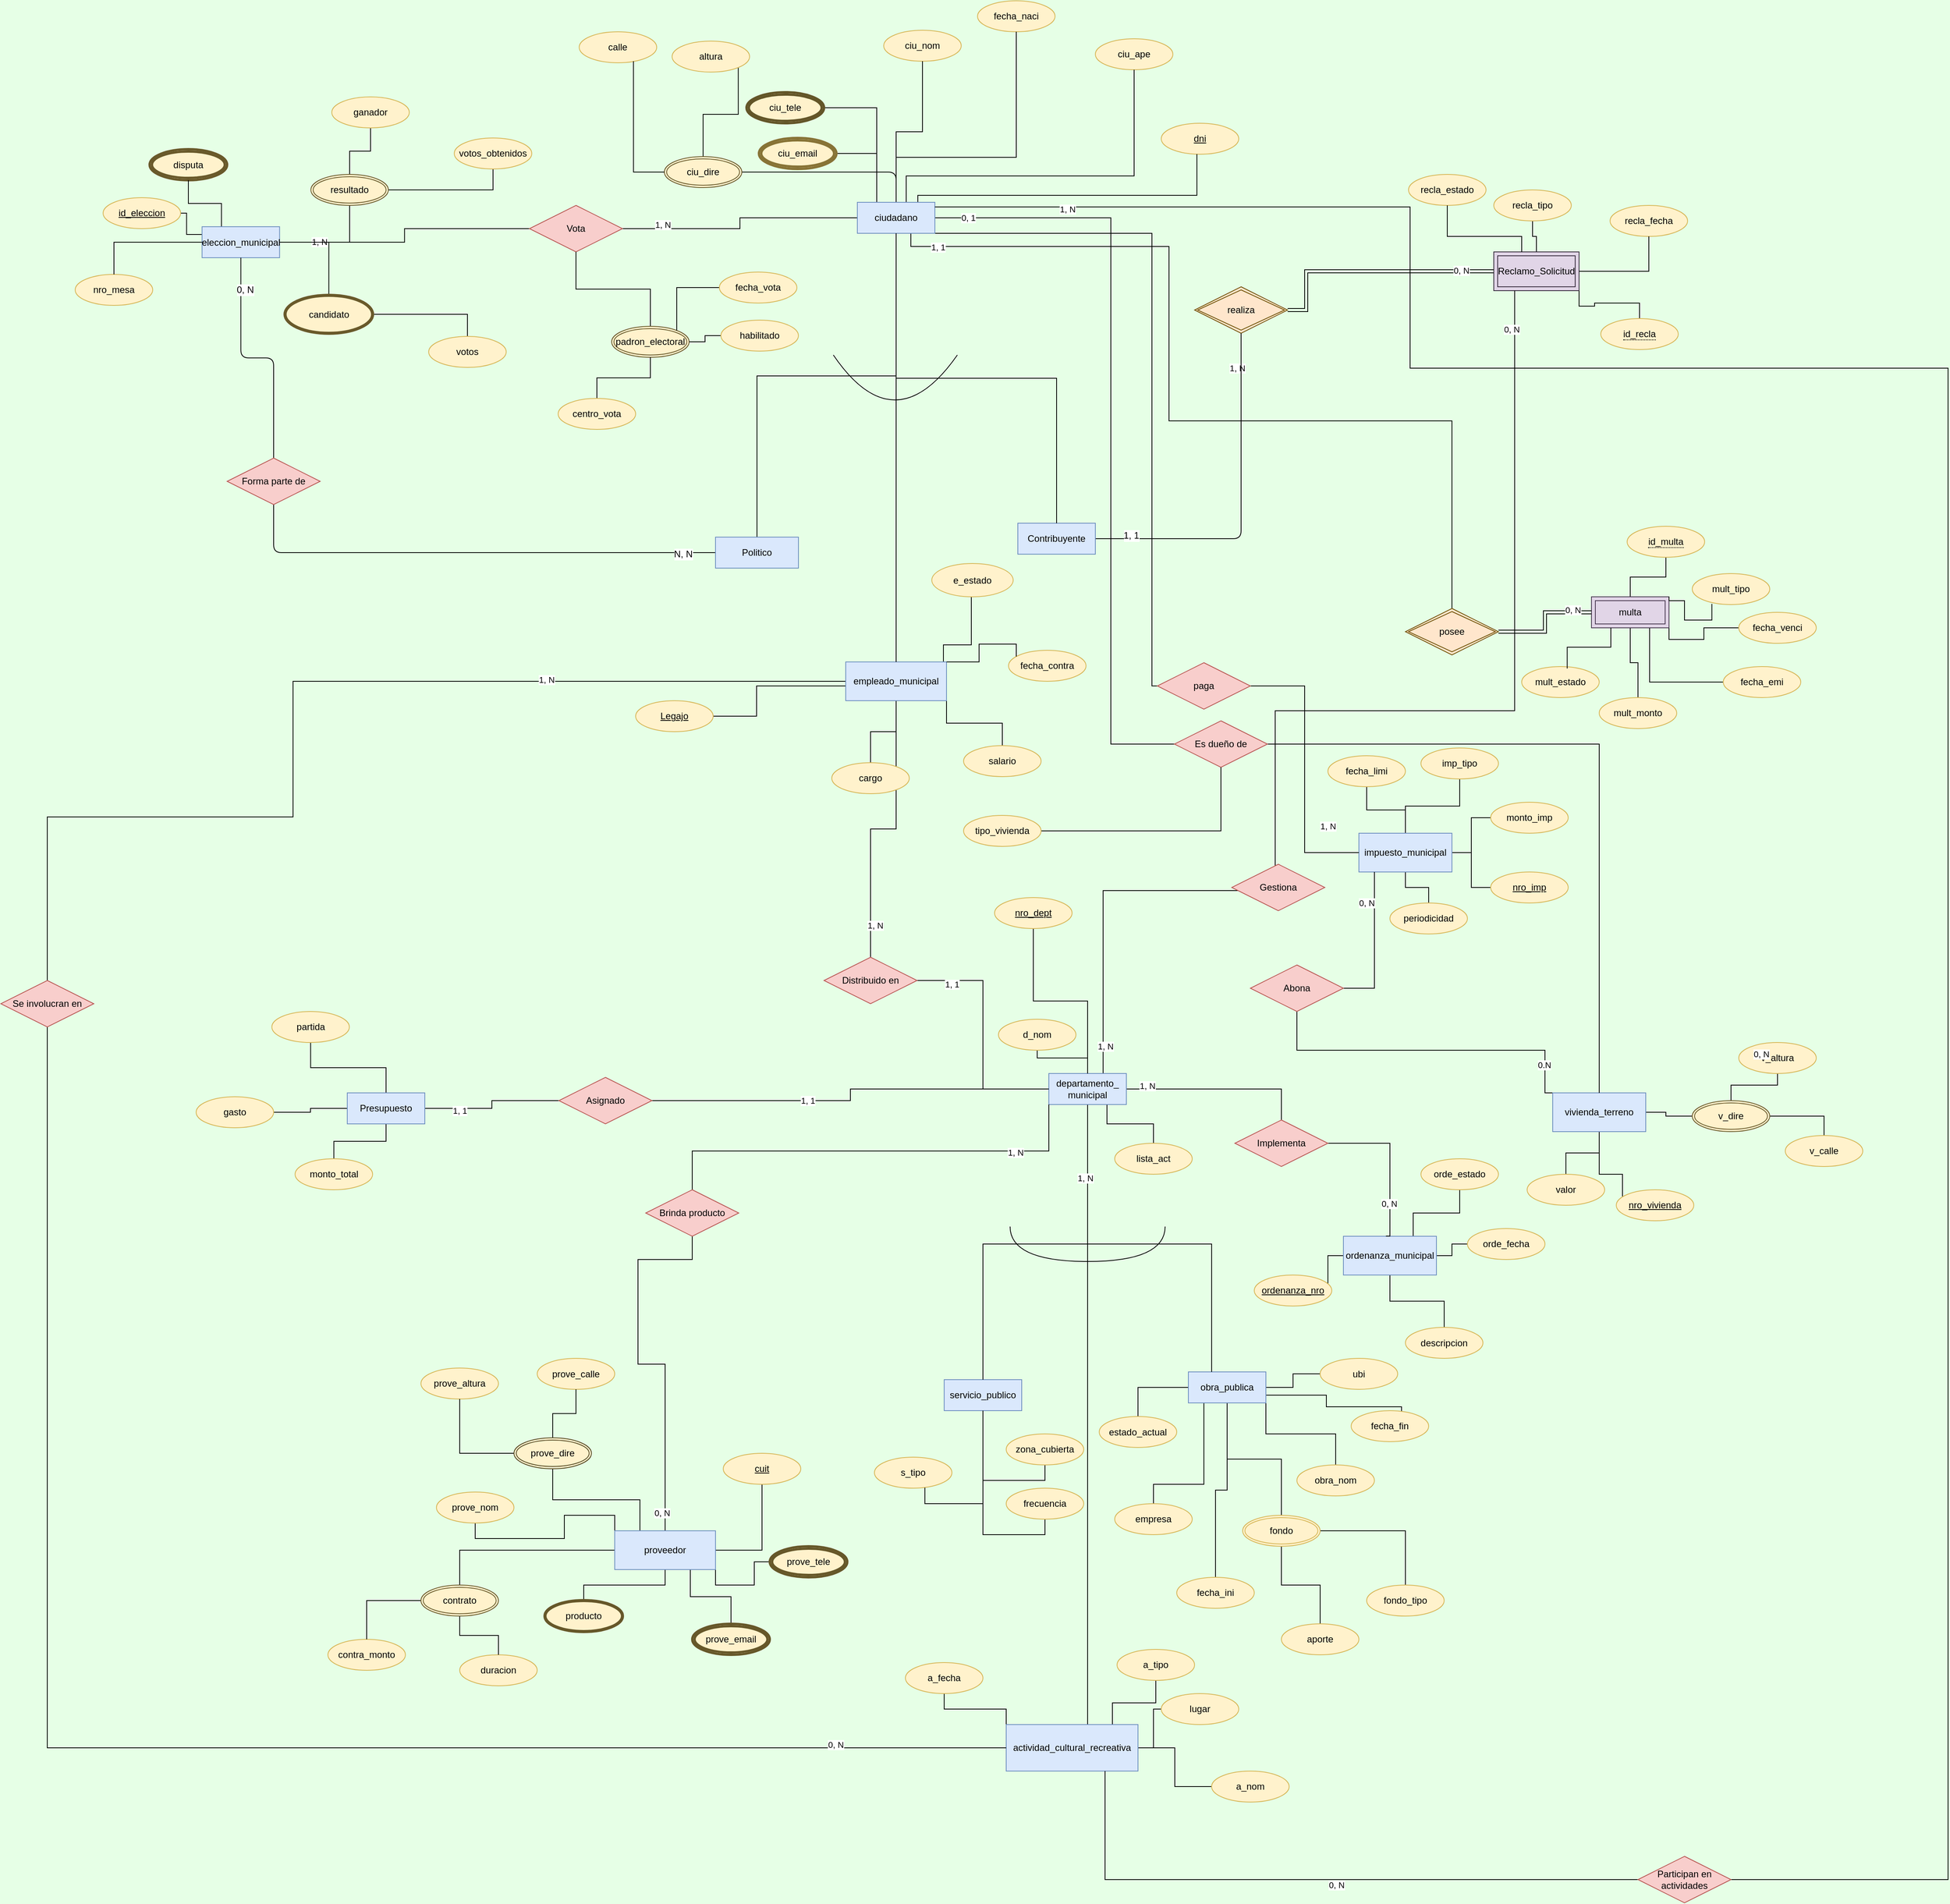 <mxfile version="24.8.3">
  <diagram id="R2lEEEUBdFMjLlhIrx00" name="Page-1">
    <mxGraphModel grid="0" page="0" gridSize="10" guides="1" tooltips="1" connect="1" arrows="1" fold="1" pageScale="1" pageWidth="850" pageHeight="1100" background="#E6FFE6" math="0" shadow="0" extFonts="Permanent Marker^https://fonts.googleapis.com/css?family=Permanent+Marker">
      <root>
        <mxCell id="0" />
        <mxCell id="1" parent="0" />
        <mxCell id="WXVVQVuNMSTgHdEUSh5w-20" style="rounded=0;orthogonalLoop=1;jettySize=auto;html=1;entryX=1;entryY=0.5;entryDx=0;entryDy=0;shadow=0;strokeColor=default;strokeWidth=1;flowAnimation=0;endArrow=none;endFill=0;edgeStyle=orthogonalEdgeStyle;exitX=0.25;exitY=0;exitDx=0;exitDy=0;" edge="1" parent="1" source="WXVVQVuNMSTgHdEUSh5w-41" target="WXVVQVuNMSTgHdEUSh5w-3">
          <mxGeometry relative="1" as="geometry">
            <mxPoint x="245" y="1.0" as="sourcePoint" />
          </mxGeometry>
        </mxCell>
        <mxCell id="WXVVQVuNMSTgHdEUSh5w-21" style="rounded=0;orthogonalLoop=1;jettySize=auto;html=1;entryX=1;entryY=0.5;entryDx=0;entryDy=0;shadow=0;strokeColor=default;strokeWidth=1;flowAnimation=0;endArrow=none;endFill=0;edgeStyle=orthogonalEdgeStyle;exitX=0.25;exitY=0;exitDx=0;exitDy=0;" edge="1" parent="1" source="WXVVQVuNMSTgHdEUSh5w-41" target="WXVVQVuNMSTgHdEUSh5w-9">
          <mxGeometry relative="1" as="geometry">
            <mxPoint x="245" y="1.0" as="sourcePoint" />
          </mxGeometry>
        </mxCell>
        <mxCell id="WXVVQVuNMSTgHdEUSh5w-2" value="ciu_nom" style="ellipse;whiteSpace=wrap;html=1;align=center;shadow=0;fillColor=#fff2cc;strokeColor=#d6b656;rounded=0;" vertex="1" parent="1">
          <mxGeometry x="267" y="-546" width="100" height="40" as="geometry" />
        </mxCell>
        <mxCell id="WXVVQVuNMSTgHdEUSh5w-3" value="ciu_email" style="ellipse;shape=doubleEllipse;margin=3;whiteSpace=wrap;html=1;align=center;shadow=0;fillColor=#fff2cc;strokeWidth=3;strokeColor=#877336;rounded=0;" vertex="1" parent="1">
          <mxGeometry x="106" y="-407" width="100" height="40" as="geometry" />
        </mxCell>
        <mxCell id="WXVVQVuNMSTgHdEUSh5w-4" value="ciu_ape" style="ellipse;whiteSpace=wrap;html=1;align=center;shadow=0;fillColor=#fff2cc;strokeColor=#d6b656;rounded=0;" vertex="1" parent="1">
          <mxGeometry x="540" y="-535" width="100" height="40" as="geometry" />
        </mxCell>
        <mxCell id="WXVVQVuNMSTgHdEUSh5w-6" value="fecha_naci" style="ellipse;whiteSpace=wrap;html=1;align=center;shadow=0;fillColor=#fff2cc;strokeColor=#d6b656;rounded=0;" vertex="1" parent="1">
          <mxGeometry x="388" y="-584" width="100" height="40" as="geometry" />
        </mxCell>
        <mxCell id="WXVVQVuNMSTgHdEUSh5w-23" style="rounded=0;orthogonalLoop=1;jettySize=auto;html=1;entryX=1;entryY=0;entryDx=0;entryDy=0;shadow=0;strokeColor=default;strokeWidth=1;flowAnimation=0;endArrow=none;endFill=0;edgeStyle=orthogonalEdgeStyle;" edge="1" parent="1" source="WXVVQVuNMSTgHdEUSh5w-8" target="WXVVQVuNMSTgHdEUSh5w-10">
          <mxGeometry relative="1" as="geometry" />
        </mxCell>
        <mxCell id="PbLjqboWOFonJN2Fpfd2-30" style="edgeStyle=orthogonalEdgeStyle;orthogonalLoop=1;jettySize=auto;html=1;fontSize=12;startSize=8;endSize=8;endArrow=none;endFill=0;" edge="1" parent="1" source="WXVVQVuNMSTgHdEUSh5w-8" target="WXVVQVuNMSTgHdEUSh5w-41">
          <mxGeometry relative="1" as="geometry" />
        </mxCell>
        <mxCell id="WXVVQVuNMSTgHdEUSh5w-8" value="ciu_dire" style="ellipse;shape=doubleEllipse;margin=3;whiteSpace=wrap;html=1;align=center;shadow=0;fillColor=#fff2cc;strokeColor=#665729;rounded=0;" vertex="1" parent="1">
          <mxGeometry x="-16.0" y="-383" width="100" height="40" as="geometry" />
        </mxCell>
        <mxCell id="WXVVQVuNMSTgHdEUSh5w-9" value="ciu_tele" style="ellipse;shape=doubleEllipse;margin=3;whiteSpace=wrap;html=1;align=center;shadow=0;strokeWidth=3;fillColor=#fff2cc;strokeColor=#635528;rounded=0;" vertex="1" parent="1">
          <mxGeometry x="90" y="-466" width="100" height="40" as="geometry" />
        </mxCell>
        <mxCell id="WXVVQVuNMSTgHdEUSh5w-10" value="altura" style="ellipse;whiteSpace=wrap;html=1;align=center;shadow=0;fillColor=#fff2cc;strokeColor=#d6b656;rounded=0;" vertex="1" parent="1">
          <mxGeometry x="-6.0" y="-532" width="100" height="40" as="geometry" />
        </mxCell>
        <mxCell id="WXVVQVuNMSTgHdEUSh5w-11" value="calle" style="ellipse;whiteSpace=wrap;html=1;align=center;shadow=0;fillColor=#fff2cc;strokeColor=#d6b656;rounded=0;" vertex="1" parent="1">
          <mxGeometry x="-125.84" y="-544" width="100" height="40" as="geometry" />
        </mxCell>
        <mxCell id="WXVVQVuNMSTgHdEUSh5w-13" value="dni" style="ellipse;whiteSpace=wrap;html=1;align=center;fontStyle=4;shadow=0;fillColor=#fff2cc;strokeColor=#d6b656;rounded=0;" vertex="1" parent="1">
          <mxGeometry x="625" y="-426" width="100" height="40" as="geometry" />
        </mxCell>
        <mxCell id="WXVVQVuNMSTgHdEUSh5w-24" style="rounded=0;orthogonalLoop=1;jettySize=auto;html=1;entryX=0.7;entryY=0.95;entryDx=0;entryDy=0;entryPerimeter=0;shadow=0;strokeColor=default;strokeWidth=1;flowAnimation=0;endArrow=none;endFill=0;edgeStyle=orthogonalEdgeStyle;" edge="1" parent="1" source="WXVVQVuNMSTgHdEUSh5w-8" target="WXVVQVuNMSTgHdEUSh5w-11">
          <mxGeometry relative="1" as="geometry" />
        </mxCell>
        <mxCell id="WXVVQVuNMSTgHdEUSh5w-36" style="edgeStyle=orthogonalEdgeStyle;rounded=0;orthogonalLoop=1;jettySize=auto;html=1;endArrow=none;endFill=0;curved=0;exitX=0;exitY=0.25;exitDx=0;exitDy=0;" edge="1" parent="1" source="WXVVQVuNMSTgHdEUSh5w-38" target="iZ0MwbLozVK0WyPEoYol-55">
          <mxGeometry relative="1" as="geometry">
            <mxPoint x="-557.32" y="-290.0" as="sourcePoint" />
            <mxPoint x="-650" y="-302.5" as="targetPoint" />
          </mxGeometry>
        </mxCell>
        <mxCell id="WXVVQVuNMSTgHdEUSh5w-31" value="disputa" style="ellipse;shape=doubleEllipse;margin=3;whiteSpace=wrap;html=1;align=center;strokeWidth=3;fillColor=#fff2cc;strokeColor=#69592A;rounded=0;" vertex="1" parent="1">
          <mxGeometry x="-680.0" y="-392.5" width="100" height="40" as="geometry" />
        </mxCell>
        <mxCell id="WXVVQVuNMSTgHdEUSh5w-35" style="edgeStyle=orthogonalEdgeStyle;rounded=0;orthogonalLoop=1;jettySize=auto;html=1;entryX=0.5;entryY=1;entryDx=0;entryDy=0;endArrow=none;endFill=0;curved=0;exitX=0.25;exitY=0;exitDx=0;exitDy=0;" edge="1" parent="1" source="WXVVQVuNMSTgHdEUSh5w-38" target="WXVVQVuNMSTgHdEUSh5w-31">
          <mxGeometry relative="1" as="geometry">
            <mxPoint x="-497.32" y="-320.0" as="sourcePoint" />
          </mxGeometry>
        </mxCell>
        <mxCell id="iZ0MwbLozVK0WyPEoYol-122" style="edgeStyle=orthogonalEdgeStyle;rounded=0;orthogonalLoop=1;jettySize=auto;html=1;endArrow=none;endFill=0;curved=0;" edge="1" parent="1" source="WXVVQVuNMSTgHdEUSh5w-38" target="iZ0MwbLozVK0WyPEoYol-119">
          <mxGeometry relative="1" as="geometry" />
        </mxCell>
        <mxCell id="WXVVQVuNMSTgHdEUSh5w-38" value="eleccion_municipal" style="whiteSpace=wrap;html=1;align=center;fillColor=#dae8fc;strokeColor=#6c8ebf;rounded=0;" vertex="1" parent="1">
          <mxGeometry x="-612.32" y="-292.5" width="100" height="40" as="geometry" />
        </mxCell>
        <mxCell id="WXVVQVuNMSTgHdEUSh5w-223" style="edgeStyle=orthogonalEdgeStyle;rounded=0;orthogonalLoop=1;jettySize=auto;html=1;entryX=0;entryY=0.5;entryDx=0;entryDy=0;curved=0;endArrow=none;endFill=0;exitX=1;exitY=1;exitDx=0;exitDy=0;" edge="1" parent="1" source="WXVVQVuNMSTgHdEUSh5w-41" target="WXVVQVuNMSTgHdEUSh5w-222">
          <mxGeometry relative="1" as="geometry">
            <Array as="points">
              <mxPoint x="613" y="-284" />
              <mxPoint x="613" y="300" />
            </Array>
          </mxGeometry>
        </mxCell>
        <mxCell id="WXVVQVuNMSTgHdEUSh5w-226" value="1, N" style="edgeLabel;html=1;align=center;verticalAlign=middle;resizable=0;points=[];rounded=0;" vertex="1" connectable="0" parent="WXVVQVuNMSTgHdEUSh5w-223">
          <mxGeometry x="-0.091" y="2" relative="1" as="geometry">
            <mxPoint x="108" y="58" as="offset" />
          </mxGeometry>
        </mxCell>
        <mxCell id="WXVVQVuNMSTgHdEUSh5w-244" style="edgeStyle=orthogonalEdgeStyle;rounded=0;orthogonalLoop=1;jettySize=auto;html=1;endArrow=none;endFill=0;curved=0;exitX=0.69;exitY=0.988;exitDx=0;exitDy=0;exitPerimeter=0;" edge="1" parent="1" source="WXVVQVuNMSTgHdEUSh5w-41" target="WXVVQVuNMSTgHdEUSh5w-243">
          <mxGeometry relative="1" as="geometry">
            <Array as="points">
              <mxPoint x="302" y="-267" />
              <mxPoint x="635" y="-267" />
              <mxPoint x="635" y="-42" />
              <mxPoint x="1000" y="-42" />
            </Array>
          </mxGeometry>
        </mxCell>
        <mxCell id="WXVVQVuNMSTgHdEUSh5w-247" value="1, 1" style="edgeLabel;html=1;align=center;verticalAlign=middle;resizable=0;points=[];rounded=0;" vertex="1" connectable="0" parent="WXVVQVuNMSTgHdEUSh5w-244">
          <mxGeometry x="-0.911" y="-1" relative="1" as="geometry">
            <mxPoint as="offset" />
          </mxGeometry>
        </mxCell>
        <mxCell id="WXVVQVuNMSTgHdEUSh5w-274" style="edgeStyle=orthogonalEdgeStyle;rounded=0;orthogonalLoop=1;jettySize=auto;html=1;endArrow=none;endFill=0;curved=0;exitX=0;exitY=0.5;exitDx=0;exitDy=0;" edge="1" parent="1" source="WXVVQVuNMSTgHdEUSh5w-41" target="WXVVQVuNMSTgHdEUSh5w-275">
          <mxGeometry relative="1" as="geometry">
            <mxPoint x="-50" y="200" as="targetPoint" />
          </mxGeometry>
        </mxCell>
        <mxCell id="WXVVQVuNMSTgHdEUSh5w-278" value="1, N" style="edgeLabel;html=1;align=center;verticalAlign=middle;resizable=0;points=[];rounded=0;" vertex="1" connectable="0" parent="WXVVQVuNMSTgHdEUSh5w-274">
          <mxGeometry x="0.668" y="-5" relative="1" as="geometry">
            <mxPoint x="-1" as="offset" />
          </mxGeometry>
        </mxCell>
        <mxCell id="sy0AryWHtscr_nB5feDO-27" style="edgeStyle=orthogonalEdgeStyle;rounded=0;orthogonalLoop=1;jettySize=auto;html=1;curved=0;endArrow=none;endFill=0;" edge="1" parent="1" source="WXVVQVuNMSTgHdEUSh5w-41" target="sy0AryWHtscr_nB5feDO-26">
          <mxGeometry relative="1" as="geometry">
            <Array as="points">
              <mxPoint x="560" y="-304" />
              <mxPoint x="560" y="375" />
            </Array>
          </mxGeometry>
        </mxCell>
        <mxCell id="sy0AryWHtscr_nB5feDO-31" value="0, 1" style="edgeLabel;html=1;align=center;verticalAlign=middle;resizable=0;points=[];rounded=0;" connectable="0" vertex="1" parent="sy0AryWHtscr_nB5feDO-27">
          <mxGeometry x="0.389" y="-2" relative="1" as="geometry">
            <mxPoint x="-182" y="-459" as="offset" />
          </mxGeometry>
        </mxCell>
        <mxCell id="PbLjqboWOFonJN2Fpfd2-12" style="edgeStyle=orthogonalEdgeStyle;orthogonalLoop=1;jettySize=auto;html=1;fontSize=12;startSize=8;endSize=8;endArrow=none;endFill=0;rounded=0;curved=0;" edge="1" parent="1" source="WXVVQVuNMSTgHdEUSh5w-41" target="WXVVQVuNMSTgHdEUSh5w-2">
          <mxGeometry relative="1" as="geometry" />
        </mxCell>
        <mxCell id="PbLjqboWOFonJN2Fpfd2-13" style="edgeStyle=orthogonalEdgeStyle;orthogonalLoop=1;jettySize=auto;html=1;fontSize=12;startSize=8;endSize=8;endArrow=none;endFill=0;rounded=0;curved=0;" edge="1" parent="1" source="WXVVQVuNMSTgHdEUSh5w-41" target="WXVVQVuNMSTgHdEUSh5w-13">
          <mxGeometry relative="1" as="geometry">
            <mxPoint x="313" y="-329" as="sourcePoint" />
            <Array as="points">
              <mxPoint x="311" y="-333" />
              <mxPoint x="671" y="-333" />
            </Array>
          </mxGeometry>
        </mxCell>
        <mxCell id="PbLjqboWOFonJN2Fpfd2-14" style="edgeStyle=orthogonalEdgeStyle;orthogonalLoop=1;jettySize=auto;html=1;fontSize=12;startSize=8;endSize=8;endArrow=none;endFill=0;rounded=0;curved=0;" edge="1" parent="1" source="WXVVQVuNMSTgHdEUSh5w-41" target="WXVVQVuNMSTgHdEUSh5w-6">
          <mxGeometry relative="1" as="geometry">
            <Array as="points">
              <mxPoint x="283" y="-382" />
              <mxPoint x="438" y="-382" />
            </Array>
          </mxGeometry>
        </mxCell>
        <mxCell id="PbLjqboWOFonJN2Fpfd2-15" style="edgeStyle=orthogonalEdgeStyle;orthogonalLoop=1;jettySize=auto;html=1;fontSize=12;startSize=8;endSize=8;endArrow=none;endFill=0;rounded=0;curved=0;" edge="1" parent="1" source="WXVVQVuNMSTgHdEUSh5w-41" target="WXVVQVuNMSTgHdEUSh5w-4">
          <mxGeometry relative="1" as="geometry">
            <Array as="points">
              <mxPoint x="296" y="-358" />
              <mxPoint x="590" y="-358" />
            </Array>
          </mxGeometry>
        </mxCell>
        <mxCell id="WXVVQVuNMSTgHdEUSh5w-41" value="ciudadano" style="whiteSpace=wrap;html=1;align=center;fillColor=#dae8fc;strokeColor=#6c8ebf;rounded=0;" vertex="1" parent="1">
          <mxGeometry x="233" y="-324" width="100" height="40" as="geometry" />
        </mxCell>
        <mxCell id="WXVVQVuNMSTgHdEUSh5w-49" style="edgeStyle=orthogonalEdgeStyle;rounded=0;orthogonalLoop=1;jettySize=auto;html=1;entryX=0;entryY=0.5;entryDx=0;entryDy=0;curved=0;endArrow=none;endFill=0;exitX=1;exitY=0.5;exitDx=0;exitDy=0;" edge="1" parent="1" source="WXVVQVuNMSTgHdEUSh5w-42" target="WXVVQVuNMSTgHdEUSh5w-43">
          <mxGeometry relative="1" as="geometry">
            <Array as="points">
              <mxPoint x="1280" y="240" />
              <mxPoint x="1325" y="240" />
              <mxPoint x="1325" y="225" />
            </Array>
          </mxGeometry>
        </mxCell>
        <mxCell id="WXVVQVuNMSTgHdEUSh5w-50" style="edgeStyle=orthogonalEdgeStyle;rounded=0;orthogonalLoop=1;jettySize=auto;html=1;entryX=0;entryY=0.5;entryDx=0;entryDy=0;curved=0;endArrow=none;endFill=0;exitX=0.75;exitY=1;exitDx=0;exitDy=0;" edge="1" parent="1" source="WXVVQVuNMSTgHdEUSh5w-42" target="WXVVQVuNMSTgHdEUSh5w-47">
          <mxGeometry relative="1" as="geometry" />
        </mxCell>
        <mxCell id="WXVVQVuNMSTgHdEUSh5w-51" style="edgeStyle=orthogonalEdgeStyle;rounded=0;orthogonalLoop=1;jettySize=auto;html=1;entryX=0.5;entryY=0;entryDx=0;entryDy=0;curved=0;endArrow=none;endFill=0;" edge="1" parent="1" source="WXVVQVuNMSTgHdEUSh5w-42" target="WXVVQVuNMSTgHdEUSh5w-45">
          <mxGeometry relative="1" as="geometry" />
        </mxCell>
        <mxCell id="iZ0MwbLozVK0WyPEoYol-54" style="edgeStyle=orthogonalEdgeStyle;rounded=0;orthogonalLoop=1;jettySize=auto;html=1;endArrow=none;endFill=0;curved=0;" edge="1" parent="1" source="WXVVQVuNMSTgHdEUSh5w-42" target="iZ0MwbLozVK0WyPEoYol-104">
          <mxGeometry relative="1" as="geometry">
            <mxPoint x="1270" y="140" as="targetPoint" />
          </mxGeometry>
        </mxCell>
        <mxCell id="WXVVQVuNMSTgHdEUSh5w-42" value="multa" style="shape=ext;margin=3;double=1;whiteSpace=wrap;html=1;align=center;fillColor=#e1d5e7;strokeColor=#47374F;rounded=0;" vertex="1" parent="1">
          <mxGeometry x="1180" y="185" width="100" height="40" as="geometry" />
        </mxCell>
        <mxCell id="WXVVQVuNMSTgHdEUSh5w-43" value="fecha_venci" style="ellipse;whiteSpace=wrap;html=1;align=center;shadow=0;fillColor=#fff2cc;strokeColor=#d6b656;rounded=0;" vertex="1" parent="1">
          <mxGeometry x="1370" y="205" width="100" height="40" as="geometry" />
        </mxCell>
        <mxCell id="WXVVQVuNMSTgHdEUSh5w-44" value="mult_tipo" style="ellipse;whiteSpace=wrap;html=1;align=center;shadow=0;fillColor=#fff2cc;strokeColor=#d6b656;rounded=0;" vertex="1" parent="1">
          <mxGeometry x="1310" y="155" width="100" height="40" as="geometry" />
        </mxCell>
        <mxCell id="WXVVQVuNMSTgHdEUSh5w-45" value="mult_monto" style="ellipse;whiteSpace=wrap;html=1;align=center;shadow=0;fillColor=#fff2cc;strokeColor=#d6b656;rounded=0;" vertex="1" parent="1">
          <mxGeometry x="1190" y="315" width="100" height="40" as="geometry" />
        </mxCell>
        <mxCell id="WXVVQVuNMSTgHdEUSh5w-46" value="mult_estado" style="ellipse;whiteSpace=wrap;html=1;align=center;shadow=0;fillColor=#fff2cc;strokeColor=#d6b656;rounded=0;" vertex="1" parent="1">
          <mxGeometry x="1090" y="275" width="100" height="40" as="geometry" />
        </mxCell>
        <mxCell id="WXVVQVuNMSTgHdEUSh5w-47" value="fecha_emi" style="ellipse;whiteSpace=wrap;html=1;align=center;shadow=0;fillColor=#fff2cc;strokeColor=#d6b656;rounded=0;" vertex="1" parent="1">
          <mxGeometry x="1350" y="275" width="100" height="40" as="geometry" />
        </mxCell>
        <mxCell id="WXVVQVuNMSTgHdEUSh5w-48" style="edgeStyle=orthogonalEdgeStyle;rounded=0;orthogonalLoop=1;jettySize=auto;html=1;entryX=0.253;entryY=0.978;entryDx=0;entryDy=0;entryPerimeter=0;endArrow=none;endFill=0;curved=0;exitX=1;exitY=0;exitDx=0;exitDy=0;" edge="1" parent="1" source="WXVVQVuNMSTgHdEUSh5w-42" target="WXVVQVuNMSTgHdEUSh5w-44">
          <mxGeometry relative="1" as="geometry">
            <Array as="points">
              <mxPoint x="1280" y="190" />
              <mxPoint x="1300" y="190" />
              <mxPoint x="1300" y="215" />
              <mxPoint x="1335" y="215" />
            </Array>
          </mxGeometry>
        </mxCell>
        <mxCell id="WXVVQVuNMSTgHdEUSh5w-52" style="edgeStyle=orthogonalEdgeStyle;rounded=0;orthogonalLoop=1;jettySize=auto;html=1;entryX=0.587;entryY=0.061;entryDx=0;entryDy=0;entryPerimeter=0;curved=0;endArrow=none;endFill=0;exitX=0.25;exitY=1;exitDx=0;exitDy=0;" edge="1" parent="1" source="WXVVQVuNMSTgHdEUSh5w-42" target="WXVVQVuNMSTgHdEUSh5w-46">
          <mxGeometry relative="1" as="geometry" />
        </mxCell>
        <mxCell id="WXVVQVuNMSTgHdEUSh5w-59" style="edgeStyle=orthogonalEdgeStyle;rounded=0;orthogonalLoop=1;jettySize=auto;html=1;endArrow=none;endFill=0;curved=0;exitX=1;exitY=1;exitDx=0;exitDy=0;" edge="1" parent="1" source="WXVVQVuNMSTgHdEUSh5w-53" target="iZ0MwbLozVK0WyPEoYol-105">
          <mxGeometry relative="1" as="geometry">
            <mxPoint x="1184" y="-180" as="targetPoint" />
          </mxGeometry>
        </mxCell>
        <mxCell id="WXVVQVuNMSTgHdEUSh5w-61" style="edgeStyle=orthogonalEdgeStyle;rounded=0;orthogonalLoop=1;jettySize=auto;html=1;entryX=0.5;entryY=1;entryDx=0;entryDy=0;endArrow=none;endFill=0;curved=0;" edge="1" parent="1" source="WXVVQVuNMSTgHdEUSh5w-53" target="WXVVQVuNMSTgHdEUSh5w-55">
          <mxGeometry relative="1" as="geometry" />
        </mxCell>
        <mxCell id="WXVVQVuNMSTgHdEUSh5w-240" style="edgeStyle=orthogonalEdgeStyle;rounded=0;orthogonalLoop=1;jettySize=auto;html=1;curved=0;shape=link;" edge="1" parent="1" source="WXVVQVuNMSTgHdEUSh5w-53" target="WXVVQVuNMSTgHdEUSh5w-238">
          <mxGeometry relative="1" as="geometry">
            <Array as="points">
              <mxPoint x="812" y="-235" />
              <mxPoint x="812" y="-185" />
            </Array>
          </mxGeometry>
        </mxCell>
        <mxCell id="iZ0MwbLozVK0WyPEoYol-70" value="0, N" style="edgeLabel;html=1;align=center;verticalAlign=middle;resizable=0;points=[];rounded=0;" vertex="1" connectable="0" parent="WXVVQVuNMSTgHdEUSh5w-240">
          <mxGeometry x="-0.732" y="-1" relative="1" as="geometry">
            <mxPoint as="offset" />
          </mxGeometry>
        </mxCell>
        <mxCell id="WXVVQVuNMSTgHdEUSh5w-53" value="Reclamo_Solicitud" style="shape=ext;margin=3;double=1;whiteSpace=wrap;html=1;align=center;fillColor=#e1d5e7;strokeColor=#35293B;rounded=0;" vertex="1" parent="1">
          <mxGeometry x="1054" y="-260" width="110" height="50" as="geometry" />
        </mxCell>
        <mxCell id="WXVVQVuNMSTgHdEUSh5w-54" value="recla_estado" style="ellipse;whiteSpace=wrap;html=1;align=center;shadow=0;fillColor=#fff2cc;strokeColor=#d6b656;rounded=0;" vertex="1" parent="1">
          <mxGeometry x="944" y="-360" width="100" height="40" as="geometry" />
        </mxCell>
        <mxCell id="WXVVQVuNMSTgHdEUSh5w-55" value="recla_tipo" style="ellipse;whiteSpace=wrap;html=1;align=center;shadow=0;fillColor=#fff2cc;strokeColor=#d6b656;rounded=0;" vertex="1" parent="1">
          <mxGeometry x="1054" y="-340" width="100" height="40" as="geometry" />
        </mxCell>
        <mxCell id="WXVVQVuNMSTgHdEUSh5w-56" value="recla_fecha" style="ellipse;whiteSpace=wrap;html=1;align=center;shadow=0;fillColor=#fff2cc;strokeColor=#d6b656;rounded=0;" vertex="1" parent="1">
          <mxGeometry x="1204" y="-320" width="100" height="40" as="geometry" />
        </mxCell>
        <mxCell id="WXVVQVuNMSTgHdEUSh5w-60" style="edgeStyle=orthogonalEdgeStyle;rounded=0;orthogonalLoop=1;jettySize=auto;html=1;endArrow=none;endFill=0;curved=0;entryX=0.5;entryY=1;entryDx=0;entryDy=0;" edge="1" parent="1" source="WXVVQVuNMSTgHdEUSh5w-53" target="WXVVQVuNMSTgHdEUSh5w-56">
          <mxGeometry relative="1" as="geometry">
            <mxPoint x="1264" y="-250" as="targetPoint" />
          </mxGeometry>
        </mxCell>
        <mxCell id="WXVVQVuNMSTgHdEUSh5w-62" style="edgeStyle=orthogonalEdgeStyle;rounded=0;orthogonalLoop=1;jettySize=auto;html=1;endArrow=none;endFill=0;curved=0;" edge="1" parent="1" source="WXVVQVuNMSTgHdEUSh5w-53" target="WXVVQVuNMSTgHdEUSh5w-54">
          <mxGeometry relative="1" as="geometry">
            <mxPoint x="994" y="-280" as="targetPoint" />
            <Array as="points">
              <mxPoint x="1090" y="-280" />
              <mxPoint x="994" y="-280" />
            </Array>
          </mxGeometry>
        </mxCell>
        <mxCell id="WXVVQVuNMSTgHdEUSh5w-68" style="edgeStyle=orthogonalEdgeStyle;rounded=0;orthogonalLoop=1;jettySize=auto;html=1;entryX=0.5;entryY=1;entryDx=0;entryDy=0;curved=0;endArrow=none;endFill=0;" edge="1" parent="1" source="WXVVQVuNMSTgHdEUSh5w-64" target="WXVVQVuNMSTgHdEUSh5w-67">
          <mxGeometry relative="1" as="geometry" />
        </mxCell>
        <mxCell id="WXVVQVuNMSTgHdEUSh5w-69" style="edgeStyle=orthogonalEdgeStyle;rounded=0;orthogonalLoop=1;jettySize=auto;html=1;entryX=0.5;entryY=1;entryDx=0;entryDy=0;curved=0;endArrow=none;endFill=0;" edge="1" parent="1" source="WXVVQVuNMSTgHdEUSh5w-64" target="WXVVQVuNMSTgHdEUSh5w-66">
          <mxGeometry relative="1" as="geometry" />
        </mxCell>
        <mxCell id="WXVVQVuNMSTgHdEUSh5w-64" value="servicio_publico" style="whiteSpace=wrap;html=1;align=center;fillColor=#dae8fc;strokeColor=#6c8ebf;rounded=0;" vertex="1" parent="1">
          <mxGeometry x="345" y="1195" width="100" height="40" as="geometry" />
        </mxCell>
        <mxCell id="WXVVQVuNMSTgHdEUSh5w-65" value="s_tipo" style="ellipse;whiteSpace=wrap;html=1;align=center;shadow=0;fillColor=#fff2cc;strokeColor=#d6b656;rounded=0;" vertex="1" parent="1">
          <mxGeometry x="255" y="1295" width="100" height="40" as="geometry" />
        </mxCell>
        <mxCell id="WXVVQVuNMSTgHdEUSh5w-66" value="frecuencia" style="ellipse;whiteSpace=wrap;html=1;align=center;shadow=0;fillColor=#fff2cc;strokeColor=#d6b656;rounded=0;" vertex="1" parent="1">
          <mxGeometry x="425" y="1335" width="100" height="40" as="geometry" />
        </mxCell>
        <mxCell id="WXVVQVuNMSTgHdEUSh5w-67" value="zona_cubierta" style="ellipse;whiteSpace=wrap;html=1;align=center;shadow=0;strokeWidth=1;fillColor=#fff2cc;strokeColor=#d6b656;rounded=0;" vertex="1" parent="1">
          <mxGeometry x="425" y="1265" width="100" height="40" as="geometry" />
        </mxCell>
        <mxCell id="WXVVQVuNMSTgHdEUSh5w-70" style="edgeStyle=orthogonalEdgeStyle;rounded=0;orthogonalLoop=1;jettySize=auto;html=1;entryX=0.651;entryY=0.983;entryDx=0;entryDy=0;entryPerimeter=0;curved=0;endArrow=none;endFill=0;" edge="1" parent="1" source="WXVVQVuNMSTgHdEUSh5w-64" target="WXVVQVuNMSTgHdEUSh5w-65">
          <mxGeometry relative="1" as="geometry" />
        </mxCell>
        <mxCell id="WXVVQVuNMSTgHdEUSh5w-94" style="edgeStyle=orthogonalEdgeStyle;rounded=0;orthogonalLoop=1;jettySize=auto;html=1;endArrow=none;endFill=0;curved=0;" edge="1" parent="1" source="WXVVQVuNMSTgHdEUSh5w-73" target="WXVVQVuNMSTgHdEUSh5w-74">
          <mxGeometry relative="1" as="geometry">
            <Array as="points">
              <mxPoint x="103" y="300" />
              <mxPoint x="103" y="339" />
            </Array>
          </mxGeometry>
        </mxCell>
        <mxCell id="WXVVQVuNMSTgHdEUSh5w-95" style="edgeStyle=orthogonalEdgeStyle;rounded=0;orthogonalLoop=1;jettySize=auto;html=1;endArrow=none;endFill=0;curved=0;exitX=1;exitY=1;exitDx=0;exitDy=0;" edge="1" parent="1" source="WXVVQVuNMSTgHdEUSh5w-73" target="WXVVQVuNMSTgHdEUSh5w-77">
          <mxGeometry relative="1" as="geometry" />
        </mxCell>
        <mxCell id="WXVVQVuNMSTgHdEUSh5w-99" style="edgeStyle=orthogonalEdgeStyle;rounded=0;orthogonalLoop=1;jettySize=auto;html=1;endArrow=none;endFill=0;curved=0;" edge="1" parent="1" source="WXVVQVuNMSTgHdEUSh5w-73" target="WXVVQVuNMSTgHdEUSh5w-85">
          <mxGeometry relative="1" as="geometry" />
        </mxCell>
        <mxCell id="ANYUAUzr7AoQrNixPdAO-8" style="edgeStyle=orthogonalEdgeStyle;rounded=0;orthogonalLoop=1;jettySize=auto;html=1;endArrow=none;endFill=0;" edge="1" parent="1" source="WXVVQVuNMSTgHdEUSh5w-73" target="WXVVQVuNMSTgHdEUSh5w-76">
          <mxGeometry relative="1" as="geometry">
            <Array as="points">
              <mxPoint x="344" y="247" />
              <mxPoint x="380" y="247" />
            </Array>
          </mxGeometry>
        </mxCell>
        <mxCell id="iZ0MwbLozVK0WyPEoYol-17" style="edgeStyle=orthogonalEdgeStyle;rounded=0;orthogonalLoop=1;jettySize=auto;html=1;endArrow=none;endFill=0;curved=0;" edge="1" parent="1" source="WXVVQVuNMSTgHdEUSh5w-73" target="iZ0MwbLozVK0WyPEoYol-5">
          <mxGeometry relative="1" as="geometry" />
        </mxCell>
        <mxCell id="iZ0MwbLozVK0WyPEoYol-19" value="1, N" style="edgeLabel;html=1;align=center;verticalAlign=middle;resizable=0;points=[];rounded=0;" vertex="1" connectable="0" parent="iZ0MwbLozVK0WyPEoYol-17">
          <mxGeometry x="0.775" y="6" relative="1" as="geometry">
            <mxPoint as="offset" />
          </mxGeometry>
        </mxCell>
        <mxCell id="iZ0MwbLozVK0WyPEoYol-78" style="edgeStyle=orthogonalEdgeStyle;rounded=0;orthogonalLoop=1;jettySize=auto;html=1;endArrow=none;endFill=0;curved=0;" edge="1" parent="1" source="WXVVQVuNMSTgHdEUSh5w-73" target="iZ0MwbLozVK0WyPEoYol-77">
          <mxGeometry relative="1" as="geometry">
            <Array as="points">
              <mxPoint x="-495" y="469" />
              <mxPoint x="-812" y="469" />
            </Array>
          </mxGeometry>
        </mxCell>
        <mxCell id="iZ0MwbLozVK0WyPEoYol-81" value="1, N" style="edgeLabel;html=1;align=center;verticalAlign=middle;resizable=0;points=[];rounded=0;" connectable="0" vertex="1" parent="iZ0MwbLozVK0WyPEoYol-78">
          <mxGeometry x="-0.454" y="-1" relative="1" as="geometry">
            <mxPoint y="-1" as="offset" />
          </mxGeometry>
        </mxCell>
        <mxCell id="WXVVQVuNMSTgHdEUSh5w-73" value="empleado_municipal" style="whiteSpace=wrap;html=1;align=center;allowArrows=1;glass=0;rounded=0;fillColor=#dae8fc;strokeColor=#6c8ebf;" vertex="1" parent="1">
          <mxGeometry x="218" y="269" width="130" height="50" as="geometry" />
        </mxCell>
        <mxCell id="WXVVQVuNMSTgHdEUSh5w-74" value="Legajo" style="ellipse;whiteSpace=wrap;html=1;align=center;fontStyle=4;fillColor=#fff2cc;strokeColor=#d6b656;rounded=0;" vertex="1" parent="1">
          <mxGeometry x="-53" y="319" width="100" height="40" as="geometry" />
        </mxCell>
        <mxCell id="WXVVQVuNMSTgHdEUSh5w-76" value="e_estado" style="ellipse;whiteSpace=wrap;html=1;align=center;shadow=0;fillColor=#fff2cc;strokeColor=#d6b656;rounded=0;" vertex="1" parent="1">
          <mxGeometry x="329" y="142" width="105" height="43" as="geometry" />
        </mxCell>
        <mxCell id="WXVVQVuNMSTgHdEUSh5w-77" value="salario" style="ellipse;whiteSpace=wrap;html=1;align=center;shadow=0;fillColor=#fff2cc;strokeColor=#d6b656;rounded=0;" vertex="1" parent="1">
          <mxGeometry x="370" y="377" width="100" height="40" as="geometry" />
        </mxCell>
        <mxCell id="WXVVQVuNMSTgHdEUSh5w-78" value="fecha_contra" style="ellipse;whiteSpace=wrap;html=1;align=center;shadow=0;fillColor=#fff2cc;strokeColor=#d6b656;rounded=0;" vertex="1" parent="1">
          <mxGeometry x="428" y="254" width="100" height="40" as="geometry" />
        </mxCell>
        <mxCell id="WXVVQVuNMSTgHdEUSh5w-85" value="cargo" style="ellipse;whiteSpace=wrap;html=1;align=center;fillColor=#fff2cc;strokeColor=#d6b656;rounded=0;" vertex="1" parent="1">
          <mxGeometry x="200" y="399" width="100" height="40" as="geometry" />
        </mxCell>
        <mxCell id="WXVVQVuNMSTgHdEUSh5w-96" style="edgeStyle=orthogonalEdgeStyle;rounded=0;orthogonalLoop=1;jettySize=auto;html=1;endArrow=none;endFill=0;curved=0;exitX=1;exitY=0;exitDx=0;exitDy=0;" edge="1" parent="1" source="WXVVQVuNMSTgHdEUSh5w-73" target="WXVVQVuNMSTgHdEUSh5w-78">
          <mxGeometry relative="1" as="geometry">
            <Array as="points">
              <mxPoint x="390" y="246" />
              <mxPoint x="438" y="246" />
            </Array>
          </mxGeometry>
        </mxCell>
        <mxCell id="WXVVQVuNMSTgHdEUSh5w-114" style="edgeStyle=orthogonalEdgeStyle;rounded=0;orthogonalLoop=1;jettySize=auto;html=1;endArrow=none;endFill=0;curved=0;" edge="1" parent="1" source="WXVVQVuNMSTgHdEUSh5w-104" target="WXVVQVuNMSTgHdEUSh5w-105">
          <mxGeometry relative="1" as="geometry" />
        </mxCell>
        <mxCell id="WXVVQVuNMSTgHdEUSh5w-115" style="edgeStyle=orthogonalEdgeStyle;rounded=0;orthogonalLoop=1;jettySize=auto;html=1;endArrow=none;endFill=0;curved=0;exitX=1;exitY=1;exitDx=0;exitDy=0;" edge="1" parent="1" source="WXVVQVuNMSTgHdEUSh5w-104" target="WXVVQVuNMSTgHdEUSh5w-106">
          <mxGeometry relative="1" as="geometry" />
        </mxCell>
        <mxCell id="WXVVQVuNMSTgHdEUSh5w-116" style="edgeStyle=orthogonalEdgeStyle;rounded=0;orthogonalLoop=1;jettySize=auto;html=1;endArrow=none;endFill=0;curved=0;" edge="1" parent="1" source="WXVVQVuNMSTgHdEUSh5w-104" target="WXVVQVuNMSTgHdEUSh5w-107">
          <mxGeometry relative="1" as="geometry" />
        </mxCell>
        <mxCell id="WXVVQVuNMSTgHdEUSh5w-118" style="edgeStyle=orthogonalEdgeStyle;rounded=0;orthogonalLoop=1;jettySize=auto;html=1;endArrow=none;endFill=0;curved=0;exitX=0.25;exitY=1;exitDx=0;exitDy=0;" edge="1" parent="1" source="WXVVQVuNMSTgHdEUSh5w-104" target="WXVVQVuNMSTgHdEUSh5w-111">
          <mxGeometry relative="1" as="geometry">
            <Array as="points">
              <mxPoint x="680" y="1330" />
              <mxPoint x="615" y="1330" />
            </Array>
          </mxGeometry>
        </mxCell>
        <mxCell id="WXVVQVuNMSTgHdEUSh5w-120" style="edgeStyle=orthogonalEdgeStyle;rounded=0;orthogonalLoop=1;jettySize=auto;html=1;endArrow=none;endFill=0;curved=0;" edge="1" parent="1" source="WXVVQVuNMSTgHdEUSh5w-104" target="WXVVQVuNMSTgHdEUSh5w-109">
          <mxGeometry relative="1" as="geometry" />
        </mxCell>
        <mxCell id="iZ0MwbLozVK0WyPEoYol-22" style="edgeStyle=orthogonalEdgeStyle;rounded=0;orthogonalLoop=1;jettySize=auto;html=1;endArrow=none;endFill=0;curved=0;exitX=1;exitY=0.75;exitDx=0;exitDy=0;" edge="1" parent="1" source="WXVVQVuNMSTgHdEUSh5w-104" target="iZ0MwbLozVK0WyPEoYol-21">
          <mxGeometry relative="1" as="geometry">
            <Array as="points">
              <mxPoint x="838" y="1215" />
              <mxPoint x="838" y="1230" />
              <mxPoint x="935" y="1230" />
              <mxPoint x="935" y="1275" />
            </Array>
          </mxGeometry>
        </mxCell>
        <mxCell id="iZ0MwbLozVK0WyPEoYol-27" style="edgeStyle=orthogonalEdgeStyle;rounded=0;orthogonalLoop=1;jettySize=auto;html=1;endArrow=none;endFill=0;curved=0;" edge="1" parent="1" source="WXVVQVuNMSTgHdEUSh5w-104" target="iZ0MwbLozVK0WyPEoYol-24">
          <mxGeometry relative="1" as="geometry" />
        </mxCell>
        <mxCell id="WXVVQVuNMSTgHdEUSh5w-104" value="obra_publica" style="whiteSpace=wrap;html=1;align=center;fillColor=#dae8fc;strokeColor=#6c8ebf;rounded=0;" vertex="1" parent="1">
          <mxGeometry x="660" y="1185" width="100" height="40" as="geometry" />
        </mxCell>
        <mxCell id="WXVVQVuNMSTgHdEUSh5w-105" value="estado_actual" style="ellipse;whiteSpace=wrap;html=1;align=center;shadow=0;fillColor=#fff2cc;strokeColor=#d6b656;rounded=0;" vertex="1" parent="1">
          <mxGeometry x="545" y="1242.5" width="100" height="40" as="geometry" />
        </mxCell>
        <mxCell id="WXVVQVuNMSTgHdEUSh5w-106" value="obra_nom" style="ellipse;whiteSpace=wrap;html=1;align=center;shadow=0;fillColor=#fff2cc;strokeColor=#d6b656;rounded=0;" vertex="1" parent="1">
          <mxGeometry x="800" y="1305" width="100" height="40" as="geometry" />
        </mxCell>
        <mxCell id="WXVVQVuNMSTgHdEUSh5w-107" value="ubi" style="ellipse;whiteSpace=wrap;html=1;align=center;shadow=0;fillColor=#fff2cc;strokeColor=#d6b656;rounded=0;" vertex="1" parent="1">
          <mxGeometry x="830" y="1167.5" width="100" height="40" as="geometry" />
        </mxCell>
        <mxCell id="WXVVQVuNMSTgHdEUSh5w-109" value="fecha_ini" style="ellipse;whiteSpace=wrap;html=1;align=center;shadow=0;fillColor=#fff2cc;strokeColor=#d6b656;rounded=0;" vertex="1" parent="1">
          <mxGeometry x="645" y="1450" width="100" height="40" as="geometry" />
        </mxCell>
        <mxCell id="WXVVQVuNMSTgHdEUSh5w-123" value="duracion" style="ellipse;whiteSpace=wrap;html=1;align=center;shadow=0;fillColor=#fff2cc;strokeColor=#d6b656;rounded=0;" vertex="1" parent="1">
          <mxGeometry x="-280.0" y="1550" width="100" height="40" as="geometry" />
        </mxCell>
        <mxCell id="WXVVQVuNMSTgHdEUSh5w-124" value="contra_monto" style="ellipse;whiteSpace=wrap;html=1;align=center;shadow=0;fillColor=#fff2cc;strokeColor=#d6b656;rounded=0;" vertex="1" parent="1">
          <mxGeometry x="-450.0" y="1530" width="100" height="40" as="geometry" />
        </mxCell>
        <mxCell id="WXVVQVuNMSTgHdEUSh5w-139" style="edgeStyle=orthogonalEdgeStyle;rounded=0;orthogonalLoop=1;jettySize=auto;html=1;entryX=1;entryY=1;entryDx=0;entryDy=0;endArrow=none;endFill=0;curved=0;exitX=0.25;exitY=0;exitDx=0;exitDy=0;" edge="1" parent="1" source="WXVVQVuNMSTgHdEUSh5w-129" target="WXVVQVuNMSTgHdEUSh5w-138">
          <mxGeometry relative="1" as="geometry">
            <Array as="points">
              <mxPoint x="-47" y="1350" />
              <mxPoint x="-160" y="1350" />
              <mxPoint x="-160" y="1304" />
            </Array>
          </mxGeometry>
        </mxCell>
        <mxCell id="WXVVQVuNMSTgHdEUSh5w-140" style="edgeStyle=orthogonalEdgeStyle;rounded=0;orthogonalLoop=1;jettySize=auto;html=1;entryX=0.5;entryY=0;entryDx=0;entryDy=0;endArrow=none;endFill=0;curved=0;exitX=0.75;exitY=1;exitDx=0;exitDy=0;" edge="1" parent="1" source="WXVVQVuNMSTgHdEUSh5w-129" target="WXVVQVuNMSTgHdEUSh5w-134">
          <mxGeometry relative="1" as="geometry" />
        </mxCell>
        <mxCell id="WXVVQVuNMSTgHdEUSh5w-141" style="edgeStyle=orthogonalEdgeStyle;rounded=0;orthogonalLoop=1;jettySize=auto;html=1;endArrow=none;endFill=0;curved=0;entryX=0;entryY=0.5;entryDx=0;entryDy=0;exitX=1;exitY=1;exitDx=0;exitDy=0;" edge="1" parent="1" source="WXVVQVuNMSTgHdEUSh5w-129" target="WXVVQVuNMSTgHdEUSh5w-133">
          <mxGeometry relative="1" as="geometry">
            <mxPoint x="260" y="1385" as="targetPoint" />
            <Array as="points">
              <mxPoint x="50" y="1460" />
              <mxPoint x="100" y="1460" />
              <mxPoint x="100" y="1430" />
            </Array>
          </mxGeometry>
        </mxCell>
        <mxCell id="WXVVQVuNMSTgHdEUSh5w-142" style="edgeStyle=orthogonalEdgeStyle;rounded=0;orthogonalLoop=1;jettySize=auto;html=1;endArrow=none;endFill=0;curved=0;" edge="1" parent="1" source="WXVVQVuNMSTgHdEUSh5w-129" target="WXVVQVuNMSTgHdEUSh5w-137">
          <mxGeometry relative="1" as="geometry">
            <mxPoint x="-130" y="1450" as="targetPoint" />
          </mxGeometry>
        </mxCell>
        <mxCell id="WXVVQVuNMSTgHdEUSh5w-143" style="edgeStyle=orthogonalEdgeStyle;rounded=0;orthogonalLoop=1;jettySize=auto;html=1;endArrow=none;endFill=0;curved=0;exitX=0;exitY=0;exitDx=0;exitDy=0;" edge="1" parent="1" source="WXVVQVuNMSTgHdEUSh5w-129" target="WXVVQVuNMSTgHdEUSh5w-130">
          <mxGeometry relative="1" as="geometry" />
        </mxCell>
        <mxCell id="WXVVQVuNMSTgHdEUSh5w-144" style="edgeStyle=orthogonalEdgeStyle;rounded=0;orthogonalLoop=1;jettySize=auto;html=1;endArrow=none;endFill=0;curved=0;" edge="1" parent="1" source="WXVVQVuNMSTgHdEUSh5w-129" target="WXVVQVuNMSTgHdEUSh5w-132">
          <mxGeometry relative="1" as="geometry" />
        </mxCell>
        <mxCell id="WXVVQVuNMSTgHdEUSh5w-254" style="edgeStyle=orthogonalEdgeStyle;rounded=0;orthogonalLoop=1;jettySize=auto;html=1;entryX=0.5;entryY=1;entryDx=0;entryDy=0;endArrow=none;endFill=0;" edge="1" parent="1" source="WXVVQVuNMSTgHdEUSh5w-129" target="WXVVQVuNMSTgHdEUSh5w-253">
          <mxGeometry relative="1" as="geometry">
            <Array as="points">
              <mxPoint x="-15" y="1175" />
              <mxPoint x="-50" y="1175" />
              <mxPoint x="-50" y="1040" />
              <mxPoint x="20" y="1040" />
            </Array>
          </mxGeometry>
        </mxCell>
        <mxCell id="WXVVQVuNMSTgHdEUSh5w-257" value="0, N" style="edgeLabel;html=1;align=center;verticalAlign=middle;resizable=0;points=[];rounded=0;" vertex="1" connectable="0" parent="WXVVQVuNMSTgHdEUSh5w-254">
          <mxGeometry x="-0.906" y="4" relative="1" as="geometry">
            <mxPoint as="offset" />
          </mxGeometry>
        </mxCell>
        <mxCell id="iZ0MwbLozVK0WyPEoYol-49" style="edgeStyle=orthogonalEdgeStyle;rounded=0;orthogonalLoop=1;jettySize=auto;html=1;curved=0;endArrow=none;endFill=0;" edge="1" parent="1" source="WXVVQVuNMSTgHdEUSh5w-129" target="iZ0MwbLozVK0WyPEoYol-44">
          <mxGeometry relative="1" as="geometry" />
        </mxCell>
        <mxCell id="WXVVQVuNMSTgHdEUSh5w-129" value="proveedor" style="whiteSpace=wrap;html=1;align=center;allowArrows=1;glass=0;rounded=0;fillColor=#dae8fc;strokeColor=#6c8ebf;" vertex="1" parent="1">
          <mxGeometry x="-80" y="1390" width="130" height="50" as="geometry" />
        </mxCell>
        <mxCell id="WXVVQVuNMSTgHdEUSh5w-130" value="prove_nom" style="ellipse;whiteSpace=wrap;html=1;align=center;shadow=0;fillColor=#fff2cc;strokeColor=#d6b656;rounded=0;" vertex="1" parent="1">
          <mxGeometry x="-310" y="1340" width="100" height="40" as="geometry" />
        </mxCell>
        <mxCell id="WXVVQVuNMSTgHdEUSh5w-132" value="cuit" style="ellipse;whiteSpace=wrap;html=1;align=center;fontStyle=4;fillColor=#fff2cc;strokeColor=#d6b656;rounded=0;" vertex="1" parent="1">
          <mxGeometry x="60" y="1290" width="100" height="40" as="geometry" />
        </mxCell>
        <mxCell id="WXVVQVuNMSTgHdEUSh5w-133" value="prove_tele" style="ellipse;shape=doubleEllipse;margin=3;whiteSpace=wrap;html=1;align=center;shadow=0;strokeWidth=3;fillColor=#fff2cc;strokeColor=#665729;rounded=0;" vertex="1" parent="1">
          <mxGeometry x="120" y="1410" width="100" height="40" as="geometry" />
        </mxCell>
        <mxCell id="WXVVQVuNMSTgHdEUSh5w-134" value="prove_email" style="ellipse;shape=doubleEllipse;margin=3;whiteSpace=wrap;html=1;align=center;shadow=0;strokeWidth=3;fillColor=#fff2cc;strokeColor=#665729;rounded=0;" vertex="1" parent="1">
          <mxGeometry x="20" y="1510" width="100" height="40" as="geometry" />
        </mxCell>
        <mxCell id="WXVVQVuNMSTgHdEUSh5w-135" value="prove_altura" style="ellipse;whiteSpace=wrap;html=1;align=center;shadow=0;fillColor=#fff2cc;strokeColor=#d6b656;rounded=0;" vertex="1" parent="1">
          <mxGeometry x="-330" y="1180" width="100" height="40" as="geometry" />
        </mxCell>
        <mxCell id="WXVVQVuNMSTgHdEUSh5w-136" value="prove_calle" style="ellipse;whiteSpace=wrap;html=1;align=center;shadow=0;fillColor=#fff2cc;strokeColor=#d6b656;rounded=0;" vertex="1" parent="1">
          <mxGeometry x="-180" y="1167.5" width="100" height="40" as="geometry" />
        </mxCell>
        <mxCell id="WXVVQVuNMSTgHdEUSh5w-137" value="producto" style="ellipse;whiteSpace=wrap;html=1;align=center;shadow=0;strokeWidth=4;fillColor=#fff2cc;strokeColor=#665729;rounded=0;" vertex="1" parent="1">
          <mxGeometry x="-170" y="1480" width="100" height="40" as="geometry" />
        </mxCell>
        <mxCell id="WXVVQVuNMSTgHdEUSh5w-145" style="edgeStyle=orthogonalEdgeStyle;rounded=0;orthogonalLoop=1;jettySize=auto;html=1;endArrow=none;endFill=0;curved=0;" edge="1" parent="1" source="WXVVQVuNMSTgHdEUSh5w-138" target="WXVVQVuNMSTgHdEUSh5w-136">
          <mxGeometry relative="1" as="geometry">
            <mxPoint x="50" y="1270" as="targetPoint" />
          </mxGeometry>
        </mxCell>
        <mxCell id="WXVVQVuNMSTgHdEUSh5w-146" style="edgeStyle=orthogonalEdgeStyle;rounded=0;orthogonalLoop=1;jettySize=auto;html=1;endArrow=none;endFill=0;curved=0;" edge="1" parent="1" source="WXVVQVuNMSTgHdEUSh5w-138" target="WXVVQVuNMSTgHdEUSh5w-135">
          <mxGeometry relative="1" as="geometry">
            <mxPoint x="-80" y="1270" as="targetPoint" />
          </mxGeometry>
        </mxCell>
        <mxCell id="WXVVQVuNMSTgHdEUSh5w-138" value="prove_dire" style="ellipse;shape=doubleEllipse;margin=3;whiteSpace=wrap;html=1;align=center;shadow=0;fillColor=#fff2cc;strokeColor=#544822;rounded=0;" vertex="1" parent="1">
          <mxGeometry x="-210" y="1270" width="100" height="40" as="geometry" />
        </mxCell>
        <mxCell id="WXVVQVuNMSTgHdEUSh5w-152" style="edgeStyle=orthogonalEdgeStyle;rounded=0;orthogonalLoop=1;jettySize=auto;html=1;endArrow=none;endFill=0;curved=0;" edge="1" parent="1" source="WXVVQVuNMSTgHdEUSh5w-147" target="WXVVQVuNMSTgHdEUSh5w-148">
          <mxGeometry relative="1" as="geometry" />
        </mxCell>
        <mxCell id="WXVVQVuNMSTgHdEUSh5w-155" style="edgeStyle=orthogonalEdgeStyle;rounded=0;orthogonalLoop=1;jettySize=auto;html=1;endArrow=none;endFill=0;curved=0;exitX=0.75;exitY=1;exitDx=0;exitDy=0;entryX=0.5;entryY=0;entryDx=0;entryDy=0;" edge="1" parent="1" source="WXVVQVuNMSTgHdEUSh5w-147" target="WXVVQVuNMSTgHdEUSh5w-151">
          <mxGeometry relative="1" as="geometry">
            <mxPoint x="630" y="860" as="targetPoint" />
          </mxGeometry>
        </mxCell>
        <mxCell id="WXVVQVuNMSTgHdEUSh5w-259" style="edgeStyle=orthogonalEdgeStyle;rounded=0;orthogonalLoop=1;jettySize=auto;html=1;endArrow=none;endFill=0;curved=0;" edge="1" parent="1" source="WXVVQVuNMSTgHdEUSh5w-147" target="sy0AryWHtscr_nB5feDO-4">
          <mxGeometry relative="1" as="geometry">
            <mxPoint x="-30" y="840" as="targetPoint" />
          </mxGeometry>
        </mxCell>
        <mxCell id="WXVVQVuNMSTgHdEUSh5w-261" value="1, 1" style="edgeLabel;html=1;align=center;verticalAlign=middle;resizable=0;points=[];rounded=0;" vertex="1" connectable="0" parent="WXVVQVuNMSTgHdEUSh5w-259">
          <mxGeometry x="0.239" y="1" relative="1" as="geometry">
            <mxPoint y="-1" as="offset" />
          </mxGeometry>
        </mxCell>
        <mxCell id="iZ0MwbLozVK0WyPEoYol-15" style="edgeStyle=orthogonalEdgeStyle;rounded=0;orthogonalLoop=1;jettySize=auto;html=1;endArrow=none;endFill=0;curved=0;exitX=0.25;exitY=1;exitDx=0;exitDy=0;" edge="1" parent="1" source="WXVVQVuNMSTgHdEUSh5w-147" target="WXVVQVuNMSTgHdEUSh5w-64">
          <mxGeometry relative="1" as="geometry">
            <Array as="points">
              <mxPoint x="530" y="840" />
              <mxPoint x="530" y="1020" />
              <mxPoint x="395" y="1020" />
            </Array>
          </mxGeometry>
        </mxCell>
        <mxCell id="iZ0MwbLozVK0WyPEoYol-16" style="edgeStyle=orthogonalEdgeStyle;rounded=0;orthogonalLoop=1;jettySize=auto;html=1;endArrow=none;endFill=0;curved=0;exitX=0.75;exitY=1;exitDx=0;exitDy=0;" edge="1" parent="1" source="WXVVQVuNMSTgHdEUSh5w-147" target="WXVVQVuNMSTgHdEUSh5w-104">
          <mxGeometry relative="1" as="geometry">
            <Array as="points">
              <mxPoint x="530" y="840" />
              <mxPoint x="530" y="1020" />
              <mxPoint x="690" y="1020" />
            </Array>
          </mxGeometry>
        </mxCell>
        <mxCell id="iZ0MwbLozVK0WyPEoYol-32" style="edgeStyle=orthogonalEdgeStyle;rounded=0;orthogonalLoop=1;jettySize=auto;html=1;endArrow=none;endFill=0;curved=0;entryX=0.5;entryY=1;entryDx=0;entryDy=0;" edge="1" parent="1" source="WXVVQVuNMSTgHdEUSh5w-147" target="iZ0MwbLozVK0WyPEoYol-31">
          <mxGeometry relative="1" as="geometry">
            <Array as="points">
              <mxPoint x="550" y="564" />
              <mxPoint x="776" y="564" />
            </Array>
          </mxGeometry>
        </mxCell>
        <mxCell id="iZ0MwbLozVK0WyPEoYol-35" value="1, N" style="edgeLabel;html=1;align=center;verticalAlign=middle;resizable=0;points=[];rounded=0;" vertex="1" connectable="0" parent="iZ0MwbLozVK0WyPEoYol-32">
          <mxGeometry x="-0.855" y="-3" relative="1" as="geometry">
            <mxPoint as="offset" />
          </mxGeometry>
        </mxCell>
        <mxCell id="iZ0MwbLozVK0WyPEoYol-43" style="edgeStyle=orthogonalEdgeStyle;rounded=0;orthogonalLoop=1;jettySize=auto;html=1;endArrow=none;endFill=0;curved=0;" edge="1" parent="1" source="WXVVQVuNMSTgHdEUSh5w-147" target="WXVVQVuNMSTgHdEUSh5w-161">
          <mxGeometry relative="1" as="geometry">
            <Array as="points">
              <mxPoint x="530" y="1528" />
              <mxPoint x="530" y="1528" />
            </Array>
          </mxGeometry>
        </mxCell>
        <mxCell id="iZ0MwbLozVK0WyPEoYol-76" value="1, N" style="edgeLabel;html=1;align=center;verticalAlign=middle;resizable=0;points=[];rounded=0;" connectable="0" vertex="1" parent="iZ0MwbLozVK0WyPEoYol-43">
          <mxGeometry x="-0.762" y="-2" relative="1" as="geometry">
            <mxPoint x="-1" as="offset" />
          </mxGeometry>
        </mxCell>
        <mxCell id="iZ0MwbLozVK0WyPEoYol-65" style="edgeStyle=orthogonalEdgeStyle;rounded=0;orthogonalLoop=1;jettySize=auto;html=1;endArrow=none;endFill=0;curved=0;" edge="1" parent="1" source="WXVVQVuNMSTgHdEUSh5w-147" target="iZ0MwbLozVK0WyPEoYol-64">
          <mxGeometry relative="1" as="geometry" />
        </mxCell>
        <mxCell id="iZ0MwbLozVK0WyPEoYol-68" value="1, N" style="edgeLabel;html=1;align=center;verticalAlign=middle;resizable=0;points=[];rounded=0;" vertex="1" connectable="0" parent="iZ0MwbLozVK0WyPEoYol-65">
          <mxGeometry x="-0.781" y="4" relative="1" as="geometry">
            <mxPoint as="offset" />
          </mxGeometry>
        </mxCell>
        <mxCell id="WXVVQVuNMSTgHdEUSh5w-147" value="departamento_&lt;div&gt;municipal&lt;/div&gt;" style="whiteSpace=wrap;html=1;align=center;fillColor=#dae8fc;strokeColor=#6c8ebf;rounded=0;" vertex="1" parent="1">
          <mxGeometry x="480" y="800" width="100" height="40" as="geometry" />
        </mxCell>
        <mxCell id="WXVVQVuNMSTgHdEUSh5w-148" value="d_nom" style="ellipse;whiteSpace=wrap;html=1;align=center;shadow=0;fillColor=#fff2cc;strokeColor=#d6b656;rounded=0;" vertex="1" parent="1">
          <mxGeometry x="415" y="730" width="100" height="40" as="geometry" />
        </mxCell>
        <mxCell id="WXVVQVuNMSTgHdEUSh5w-151" value="lista_act" style="ellipse;whiteSpace=wrap;html=1;align=center;shadow=0;strokeWidth=1;fillColor=#fff2cc;strokeColor=#d6b656;rounded=0;" vertex="1" parent="1">
          <mxGeometry x="565" y="890" width="100" height="40" as="geometry" />
        </mxCell>
        <mxCell id="WXVVQVuNMSTgHdEUSh5w-166" style="edgeStyle=orthogonalEdgeStyle;rounded=0;orthogonalLoop=1;jettySize=auto;html=1;endArrow=none;endFill=0;curved=0;" edge="1" parent="1" source="Eg1XZmTTkh2V_wQO5aDM-1" target="WXVVQVuNMSTgHdEUSh5w-164">
          <mxGeometry relative="1" as="geometry">
            <mxPoint x="-392" y="802" as="sourcePoint" />
          </mxGeometry>
        </mxCell>
        <mxCell id="WXVVQVuNMSTgHdEUSh5w-167" style="edgeStyle=orthogonalEdgeStyle;rounded=0;orthogonalLoop=1;jettySize=auto;html=1;endArrow=none;endFill=0;curved=0;" edge="1" parent="1" source="Eg1XZmTTkh2V_wQO5aDM-1" target="WXVVQVuNMSTgHdEUSh5w-163">
          <mxGeometry relative="1" as="geometry">
            <mxPoint x="-392" y="870" as="sourcePoint" />
          </mxGeometry>
        </mxCell>
        <mxCell id="WXVVQVuNMSTgHdEUSh5w-168" style="edgeStyle=orthogonalEdgeStyle;rounded=0;orthogonalLoop=1;jettySize=auto;html=1;endArrow=none;endFill=0;curved=0;" edge="1" parent="1" source="Eg1XZmTTkh2V_wQO5aDM-1" target="WXVVQVuNMSTgHdEUSh5w-165">
          <mxGeometry relative="1" as="geometry">
            <mxPoint x="-464.0" y="836" as="sourcePoint" />
          </mxGeometry>
        </mxCell>
        <mxCell id="WXVVQVuNMSTgHdEUSh5w-217" style="edgeStyle=orthogonalEdgeStyle;rounded=0;orthogonalLoop=1;jettySize=auto;html=1;endArrow=none;endFill=0;curved=0;" edge="1" parent="1" source="WXVVQVuNMSTgHdEUSh5w-159" target="WXVVQVuNMSTgHdEUSh5w-212">
          <mxGeometry relative="1" as="geometry" />
        </mxCell>
        <mxCell id="WXVVQVuNMSTgHdEUSh5w-218" style="edgeStyle=orthogonalEdgeStyle;rounded=0;orthogonalLoop=1;jettySize=auto;html=1;endArrow=none;endFill=0;curved=0;" edge="1" parent="1" source="WXVVQVuNMSTgHdEUSh5w-159" target="WXVVQVuNMSTgHdEUSh5w-213">
          <mxGeometry relative="1" as="geometry" />
        </mxCell>
        <mxCell id="WXVVQVuNMSTgHdEUSh5w-219" style="edgeStyle=orthogonalEdgeStyle;rounded=0;orthogonalLoop=1;jettySize=auto;html=1;endArrow=none;endFill=0;curved=0;" edge="1" parent="1" source="WXVVQVuNMSTgHdEUSh5w-159" target="WXVVQVuNMSTgHdEUSh5w-214">
          <mxGeometry relative="1" as="geometry" />
        </mxCell>
        <mxCell id="WXVVQVuNMSTgHdEUSh5w-220" style="edgeStyle=orthogonalEdgeStyle;rounded=0;orthogonalLoop=1;jettySize=auto;html=1;endArrow=none;endFill=0;curved=0;" edge="1" parent="1" source="WXVVQVuNMSTgHdEUSh5w-159" target="WXVVQVuNMSTgHdEUSh5w-215">
          <mxGeometry relative="1" as="geometry" />
        </mxCell>
        <mxCell id="WXVVQVuNMSTgHdEUSh5w-221" style="edgeStyle=orthogonalEdgeStyle;rounded=0;orthogonalLoop=1;jettySize=auto;html=1;endArrow=none;endFill=0;curved=0;" edge="1" parent="1" source="WXVVQVuNMSTgHdEUSh5w-159" target="WXVVQVuNMSTgHdEUSh5w-211">
          <mxGeometry relative="1" as="geometry" />
        </mxCell>
        <mxCell id="WXVVQVuNMSTgHdEUSh5w-159" value="impuesto_municipal" style="whiteSpace=wrap;html=1;align=center;fillColor=#dae8fc;strokeColor=#6c8ebf;rounded=0;" vertex="1" parent="1">
          <mxGeometry x="880" y="490" width="120" height="50" as="geometry" />
        </mxCell>
        <mxCell id="WXVVQVuNMSTgHdEUSh5w-189" style="edgeStyle=orthogonalEdgeStyle;rounded=0;orthogonalLoop=1;jettySize=auto;html=1;endArrow=none;endFill=0;curved=0;" edge="1" parent="1" source="WXVVQVuNMSTgHdEUSh5w-160" target="WXVVQVuNMSTgHdEUSh5w-187">
          <mxGeometry relative="1" as="geometry" />
        </mxCell>
        <mxCell id="WXVVQVuNMSTgHdEUSh5w-191" style="edgeStyle=orthogonalEdgeStyle;rounded=0;orthogonalLoop=1;jettySize=auto;html=1;endArrow=none;endFill=0;curved=0;exitX=0.75;exitY=0;exitDx=0;exitDy=0;" edge="1" parent="1" source="WXVVQVuNMSTgHdEUSh5w-160" target="WXVVQVuNMSTgHdEUSh5w-184">
          <mxGeometry relative="1" as="geometry" />
        </mxCell>
        <mxCell id="WXVVQVuNMSTgHdEUSh5w-192" style="edgeStyle=orthogonalEdgeStyle;rounded=0;orthogonalLoop=1;jettySize=auto;html=1;endArrow=none;endFill=0;curved=0;" edge="1" parent="1" source="WXVVQVuNMSTgHdEUSh5w-160" target="WXVVQVuNMSTgHdEUSh5w-185">
          <mxGeometry relative="1" as="geometry" />
        </mxCell>
        <mxCell id="WXVVQVuNMSTgHdEUSh5w-193" style="edgeStyle=orthogonalEdgeStyle;rounded=0;orthogonalLoop=1;jettySize=auto;html=1;endArrow=none;endFill=0;curved=0;exitX=0.5;exitY=1;exitDx=0;exitDy=0;entryX=0.5;entryY=0;entryDx=0;entryDy=0;" edge="1" parent="1" source="WXVVQVuNMSTgHdEUSh5w-160" target="WXVVQVuNMSTgHdEUSh5w-186">
          <mxGeometry relative="1" as="geometry">
            <mxPoint x="1010" y="1097.5" as="targetPoint" />
          </mxGeometry>
        </mxCell>
        <mxCell id="WXVVQVuNMSTgHdEUSh5w-160" value="ordenanza_municipal" style="whiteSpace=wrap;html=1;align=center;fillColor=#dae8fc;strokeColor=#6c8ebf;rounded=0;" vertex="1" parent="1">
          <mxGeometry x="860" y="1010" width="120" height="50" as="geometry" />
        </mxCell>
        <mxCell id="WXVVQVuNMSTgHdEUSh5w-203" style="edgeStyle=orthogonalEdgeStyle;rounded=0;orthogonalLoop=1;jettySize=auto;html=1;endArrow=none;endFill=0;curved=0;" edge="1" parent="1" source="WXVVQVuNMSTgHdEUSh5w-161" target="WXVVQVuNMSTgHdEUSh5w-194">
          <mxGeometry relative="1" as="geometry" />
        </mxCell>
        <mxCell id="WXVVQVuNMSTgHdEUSh5w-204" style="edgeStyle=orthogonalEdgeStyle;rounded=0;orthogonalLoop=1;jettySize=auto;html=1;endArrow=none;endFill=0;curved=0;" edge="1" parent="1" source="WXVVQVuNMSTgHdEUSh5w-161" target="WXVVQVuNMSTgHdEUSh5w-197">
          <mxGeometry relative="1" as="geometry" />
        </mxCell>
        <mxCell id="WXVVQVuNMSTgHdEUSh5w-205" style="edgeStyle=orthogonalEdgeStyle;rounded=0;orthogonalLoop=1;jettySize=auto;html=1;endArrow=none;endFill=0;curved=0;" edge="1" parent="1" source="WXVVQVuNMSTgHdEUSh5w-161" target="WXVVQVuNMSTgHdEUSh5w-195">
          <mxGeometry relative="1" as="geometry">
            <Array as="points">
              <mxPoint x="562" y="1612" />
              <mxPoint x="618" y="1612" />
            </Array>
          </mxGeometry>
        </mxCell>
        <mxCell id="WXVVQVuNMSTgHdEUSh5w-206" style="edgeStyle=orthogonalEdgeStyle;rounded=0;orthogonalLoop=1;jettySize=auto;html=1;endArrow=none;endFill=0;curved=0;exitX=0;exitY=0;exitDx=0;exitDy=0;" edge="1" parent="1" source="WXVVQVuNMSTgHdEUSh5w-161" target="WXVVQVuNMSTgHdEUSh5w-196">
          <mxGeometry relative="1" as="geometry" />
        </mxCell>
        <mxCell id="WXVVQVuNMSTgHdEUSh5w-161" value="actividad_cultural_recreativa" style="whiteSpace=wrap;html=1;align=center;fillColor=#dae8fc;strokeColor=#6c8ebf;rounded=0;" vertex="1" parent="1">
          <mxGeometry x="425" y="1640" width="170" height="60" as="geometry" />
        </mxCell>
        <mxCell id="WXVVQVuNMSTgHdEUSh5w-176" style="edgeStyle=orthogonalEdgeStyle;rounded=0;orthogonalLoop=1;jettySize=auto;html=1;endArrow=none;endFill=0;curved=0;" edge="1" parent="1" source="WXVVQVuNMSTgHdEUSh5w-162" target="WXVVQVuNMSTgHdEUSh5w-170">
          <mxGeometry relative="1" as="geometry" />
        </mxCell>
        <mxCell id="WXVVQVuNMSTgHdEUSh5w-177" style="edgeStyle=orthogonalEdgeStyle;rounded=0;orthogonalLoop=1;jettySize=auto;html=1;endArrow=none;endFill=0;curved=0;" edge="1" parent="1" source="WXVVQVuNMSTgHdEUSh5w-162" target="iZ0MwbLozVK0WyPEoYol-75">
          <mxGeometry relative="1" as="geometry">
            <Array as="points">
              <mxPoint x="1190" y="930" />
              <mxPoint x="1220" y="930" />
            </Array>
            <mxPoint x="1240.0" y="917.524" as="targetPoint" />
          </mxGeometry>
        </mxCell>
        <mxCell id="WXVVQVuNMSTgHdEUSh5w-178" style="edgeStyle=orthogonalEdgeStyle;rounded=0;orthogonalLoop=1;jettySize=auto;html=1;endArrow=none;endFill=0;curved=0;exitX=1;exitY=0.5;exitDx=0;exitDy=0;entryX=0;entryY=0.5;entryDx=0;entryDy=0;" edge="1" parent="1" source="WXVVQVuNMSTgHdEUSh5w-162" target="WXVVQVuNMSTgHdEUSh5w-174">
          <mxGeometry relative="1" as="geometry">
            <Array as="points">
              <mxPoint x="1276" y="850" />
              <mxPoint x="1276" y="855" />
            </Array>
          </mxGeometry>
        </mxCell>
        <mxCell id="WXVVQVuNMSTgHdEUSh5w-263" style="edgeStyle=orthogonalEdgeStyle;rounded=0;orthogonalLoop=1;jettySize=auto;html=1;endArrow=none;endFill=0;curved=0;" edge="1" parent="1" target="WXVVQVuNMSTgHdEUSh5w-264">
          <mxGeometry relative="1" as="geometry">
            <mxPoint x="780" y="720" as="targetPoint" />
            <mxPoint x="1130" y="825" as="sourcePoint" />
            <Array as="points">
              <mxPoint x="1120" y="825" />
              <mxPoint x="1120" y="770" />
              <mxPoint x="800" y="770" />
            </Array>
          </mxGeometry>
        </mxCell>
        <mxCell id="WXVVQVuNMSTgHdEUSh5w-266" value="0.N" style="edgeLabel;html=1;align=center;verticalAlign=middle;resizable=0;points=[];rounded=0;" vertex="1" connectable="0" parent="WXVVQVuNMSTgHdEUSh5w-263">
          <mxGeometry x="-0.788" y="1" relative="1" as="geometry">
            <mxPoint as="offset" />
          </mxGeometry>
        </mxCell>
        <mxCell id="WXVVQVuNMSTgHdEUSh5w-162" value="vivienda_terreno" style="whiteSpace=wrap;html=1;align=center;fillColor=#dae8fc;strokeColor=#6c8ebf;rounded=0;" vertex="1" parent="1">
          <mxGeometry x="1130" y="825" width="120" height="50" as="geometry" />
        </mxCell>
        <mxCell id="WXVVQVuNMSTgHdEUSh5w-163" value="monto_total" style="ellipse;whiteSpace=wrap;html=1;align=center;shadow=0;fillColor=#fff2cc;strokeColor=#d6b656;rounded=0;" vertex="1" parent="1">
          <mxGeometry x="-492.32" y="910" width="100" height="40" as="geometry" />
        </mxCell>
        <mxCell id="WXVVQVuNMSTgHdEUSh5w-164" value="partida" style="ellipse;whiteSpace=wrap;html=1;align=center;shadow=0;fillColor=#fff2cc;strokeColor=#d6b656;rounded=0;" vertex="1" parent="1">
          <mxGeometry x="-522.32" y="720" width="100" height="40" as="geometry" />
        </mxCell>
        <mxCell id="WXVVQVuNMSTgHdEUSh5w-165" value="gasto" style="ellipse;whiteSpace=wrap;html=1;align=center;shadow=0;fillColor=#fff2cc;strokeColor=#d6b656;rounded=0;" vertex="1" parent="1">
          <mxGeometry x="-620.0" y="830" width="100" height="40" as="geometry" />
        </mxCell>
        <mxCell id="WXVVQVuNMSTgHdEUSh5w-170" value="valor" style="ellipse;whiteSpace=wrap;html=1;align=center;shadow=0;fillColor=#fff2cc;strokeColor=#d6b656;rounded=0;" vertex="1" parent="1">
          <mxGeometry x="1097" y="930" width="100" height="40" as="geometry" />
        </mxCell>
        <mxCell id="WXVVQVuNMSTgHdEUSh5w-181" style="edgeStyle=orthogonalEdgeStyle;rounded=0;orthogonalLoop=1;jettySize=auto;html=1;endArrow=none;endFill=0;curved=0;" edge="1" parent="1" source="WXVVQVuNMSTgHdEUSh5w-174" target="WXVVQVuNMSTgHdEUSh5w-179">
          <mxGeometry relative="1" as="geometry" />
        </mxCell>
        <mxCell id="WXVVQVuNMSTgHdEUSh5w-182" style="edgeStyle=orthogonalEdgeStyle;rounded=0;orthogonalLoop=1;jettySize=auto;html=1;endArrow=none;endFill=0;curved=0;" edge="1" parent="1" source="WXVVQVuNMSTgHdEUSh5w-174" target="WXVVQVuNMSTgHdEUSh5w-180">
          <mxGeometry relative="1" as="geometry" />
        </mxCell>
        <mxCell id="WXVVQVuNMSTgHdEUSh5w-174" value="v_dire" style="ellipse;shape=doubleEllipse;margin=3;whiteSpace=wrap;html=1;align=center;fillColor=#fff2cc;strokeColor=#69592A;rounded=0;" vertex="1" parent="1">
          <mxGeometry x="1310" y="835" width="100" height="40" as="geometry" />
        </mxCell>
        <mxCell id="WXVVQVuNMSTgHdEUSh5w-179" value="v_altura" style="ellipse;whiteSpace=wrap;html=1;align=center;shadow=0;fillColor=#fff2cc;strokeColor=#d6b656;rounded=0;" vertex="1" parent="1">
          <mxGeometry x="1370" y="760" width="100" height="40" as="geometry" />
        </mxCell>
        <mxCell id="WXVVQVuNMSTgHdEUSh5w-180" value="v_calle" style="ellipse;whiteSpace=wrap;html=1;align=center;shadow=0;fillColor=#fff2cc;strokeColor=#d6b656;rounded=0;" vertex="1" parent="1">
          <mxGeometry x="1430" y="880" width="100" height="40" as="geometry" />
        </mxCell>
        <mxCell id="WXVVQVuNMSTgHdEUSh5w-184" value="orde_estado" style="ellipse;whiteSpace=wrap;html=1;align=center;shadow=0;fillColor=#fff2cc;strokeColor=#d6b656;rounded=0;" vertex="1" parent="1">
          <mxGeometry x="960" y="910" width="100" height="40" as="geometry" />
        </mxCell>
        <mxCell id="WXVVQVuNMSTgHdEUSh5w-185" value="orde_fecha" style="ellipse;whiteSpace=wrap;html=1;align=center;shadow=0;fillColor=#fff2cc;strokeColor=#d6b656;rounded=0;" vertex="1" parent="1">
          <mxGeometry x="1020" y="1000" width="100" height="40" as="geometry" />
        </mxCell>
        <mxCell id="WXVVQVuNMSTgHdEUSh5w-186" value="descripcion" style="ellipse;whiteSpace=wrap;html=1;align=center;shadow=0;fillColor=#fff2cc;strokeColor=#d6b656;rounded=0;" vertex="1" parent="1">
          <mxGeometry x="940" y="1127.5" width="100" height="40" as="geometry" />
        </mxCell>
        <mxCell id="WXVVQVuNMSTgHdEUSh5w-187" value="ordenanza_nro" style="ellipse;whiteSpace=wrap;html=1;align=center;fontStyle=4;fillColor=#fff2cc;strokeColor=#d6b656;rounded=0;" vertex="1" parent="1">
          <mxGeometry x="745" y="1060" width="100" height="40" as="geometry" />
        </mxCell>
        <mxCell id="WXVVQVuNMSTgHdEUSh5w-194" value="a_nom" style="ellipse;whiteSpace=wrap;html=1;align=center;shadow=0;fillColor=#fff2cc;strokeColor=#d6b656;rounded=0;" vertex="1" parent="1">
          <mxGeometry x="690" y="1700" width="100" height="40" as="geometry" />
        </mxCell>
        <mxCell id="WXVVQVuNMSTgHdEUSh5w-195" value="a_tipo" style="ellipse;whiteSpace=wrap;html=1;align=center;shadow=0;fillColor=#fff2cc;strokeColor=#d6b656;rounded=0;" vertex="1" parent="1">
          <mxGeometry x="568" y="1543" width="100" height="40" as="geometry" />
        </mxCell>
        <mxCell id="WXVVQVuNMSTgHdEUSh5w-196" value="a_fecha" style="ellipse;whiteSpace=wrap;html=1;align=center;shadow=0;fillColor=#fff2cc;strokeColor=#d6b656;rounded=0;" vertex="1" parent="1">
          <mxGeometry x="295" y="1560" width="100" height="40" as="geometry" />
        </mxCell>
        <mxCell id="WXVVQVuNMSTgHdEUSh5w-197" value="lugar" style="ellipse;whiteSpace=wrap;html=1;align=center;shadow=0;fillColor=#fff2cc;strokeColor=#d6b656;rounded=0;" vertex="1" parent="1">
          <mxGeometry x="625" y="1600" width="100" height="40" as="geometry" />
        </mxCell>
        <mxCell id="WXVVQVuNMSTgHdEUSh5w-211" value="periodicidad" style="ellipse;whiteSpace=wrap;html=1;align=center;shadow=0;fillColor=#fff2cc;strokeColor=#d6b656;rounded=0;" vertex="1" parent="1">
          <mxGeometry x="920" y="580" width="100" height="40" as="geometry" />
        </mxCell>
        <mxCell id="WXVVQVuNMSTgHdEUSh5w-212" value="nro_imp" style="ellipse;whiteSpace=wrap;html=1;align=center;fontStyle=4;fillColor=#fff2cc;strokeColor=#d6b656;rounded=0;" vertex="1" parent="1">
          <mxGeometry x="1050" y="540" width="100" height="40" as="geometry" />
        </mxCell>
        <mxCell id="WXVVQVuNMSTgHdEUSh5w-213" value="monto_imp" style="ellipse;whiteSpace=wrap;html=1;align=center;shadow=0;fillColor=#fff2cc;strokeColor=#d6b656;rounded=0;" vertex="1" parent="1">
          <mxGeometry x="1050" y="450" width="100" height="40" as="geometry" />
        </mxCell>
        <mxCell id="WXVVQVuNMSTgHdEUSh5w-214" value="imp_tipo" style="ellipse;whiteSpace=wrap;html=1;align=center;shadow=0;fillColor=#fff2cc;strokeColor=#d6b656;rounded=0;" vertex="1" parent="1">
          <mxGeometry x="960" y="380" width="100" height="40" as="geometry" />
        </mxCell>
        <mxCell id="WXVVQVuNMSTgHdEUSh5w-215" value="fecha_limi" style="ellipse;whiteSpace=wrap;html=1;align=center;shadow=0;fillColor=#fff2cc;strokeColor=#d6b656;rounded=0;" vertex="1" parent="1">
          <mxGeometry x="840" y="390" width="100" height="40" as="geometry" />
        </mxCell>
        <mxCell id="WXVVQVuNMSTgHdEUSh5w-224" style="edgeStyle=orthogonalEdgeStyle;rounded=0;orthogonalLoop=1;jettySize=auto;html=1;entryX=0;entryY=0.5;entryDx=0;entryDy=0;curved=0;endArrow=none;endFill=0;" edge="1" parent="1" source="WXVVQVuNMSTgHdEUSh5w-222" target="WXVVQVuNMSTgHdEUSh5w-159">
          <mxGeometry relative="1" as="geometry" />
        </mxCell>
        <mxCell id="WXVVQVuNMSTgHdEUSh5w-225" value="1, N" style="edgeLabel;html=1;align=center;verticalAlign=middle;resizable=0;points=[];rounded=0;" vertex="1" connectable="0" parent="WXVVQVuNMSTgHdEUSh5w-224">
          <mxGeometry x="0.326" y="8" relative="1" as="geometry">
            <mxPoint x="22" y="15" as="offset" />
          </mxGeometry>
        </mxCell>
        <mxCell id="WXVVQVuNMSTgHdEUSh5w-222" value="paga" style="shape=rhombus;perimeter=rhombusPerimeter;whiteSpace=wrap;html=1;align=center;fillColor=#f8cecc;strokeColor=#b85450;rounded=0;" vertex="1" parent="1">
          <mxGeometry x="620" y="270" width="120" height="60" as="geometry" />
        </mxCell>
        <mxCell id="WXVVQVuNMSTgHdEUSh5w-238" value="realiza" style="shape=rhombus;double=1;perimeter=rhombusPerimeter;whiteSpace=wrap;html=1;align=center;fillColor=#FFE6CC;strokeColor=#6E4F00;rounded=0;" vertex="1" parent="1">
          <mxGeometry x="668" y="-215" width="120" height="60" as="geometry" />
        </mxCell>
        <mxCell id="WXVVQVuNMSTgHdEUSh5w-245" style="edgeStyle=orthogonalEdgeStyle;rounded=0;orthogonalLoop=1;jettySize=auto;html=1;shape=link;" edge="1" parent="1" source="WXVVQVuNMSTgHdEUSh5w-243" target="WXVVQVuNMSTgHdEUSh5w-42">
          <mxGeometry relative="1" as="geometry" />
        </mxCell>
        <mxCell id="WXVVQVuNMSTgHdEUSh5w-246" value="0, N" style="edgeLabel;html=1;align=center;verticalAlign=middle;resizable=0;points=[];rounded=0;" vertex="1" connectable="0" parent="WXVVQVuNMSTgHdEUSh5w-245">
          <mxGeometry x="0.663" y="3" relative="1" as="geometry">
            <mxPoint as="offset" />
          </mxGeometry>
        </mxCell>
        <mxCell id="WXVVQVuNMSTgHdEUSh5w-243" value="posee" style="shape=rhombus;double=1;perimeter=rhombusPerimeter;whiteSpace=wrap;html=1;align=center;fillColor=#FFE6CC;strokeColor=#6E4F00;rounded=0;" vertex="1" parent="1">
          <mxGeometry x="940" y="200" width="120" height="60" as="geometry" />
        </mxCell>
        <mxCell id="WXVVQVuNMSTgHdEUSh5w-255" style="edgeStyle=orthogonalEdgeStyle;rounded=0;orthogonalLoop=1;jettySize=auto;html=1;endArrow=none;endFill=0;exitX=0.5;exitY=0;exitDx=0;exitDy=0;" edge="1" parent="1" source="WXVVQVuNMSTgHdEUSh5w-253" target="WXVVQVuNMSTgHdEUSh5w-147">
          <mxGeometry relative="1" as="geometry">
            <Array as="points">
              <mxPoint x="20" y="900" />
              <mxPoint x="480" y="900" />
            </Array>
          </mxGeometry>
        </mxCell>
        <mxCell id="WXVVQVuNMSTgHdEUSh5w-256" value="1, N" style="edgeLabel;html=1;align=center;verticalAlign=middle;resizable=0;points=[];rounded=0;" vertex="1" connectable="0" parent="WXVVQVuNMSTgHdEUSh5w-255">
          <mxGeometry x="0.636" y="-2" relative="1" as="geometry">
            <mxPoint as="offset" />
          </mxGeometry>
        </mxCell>
        <mxCell id="WXVVQVuNMSTgHdEUSh5w-253" value="Brinda producto" style="shape=rhombus;perimeter=rhombusPerimeter;whiteSpace=wrap;html=1;align=center;fillColor=#f8cecc;strokeColor=#b85450;rounded=0;" vertex="1" parent="1">
          <mxGeometry x="-40" y="950" width="120" height="60" as="geometry" />
        </mxCell>
        <mxCell id="WXVVQVuNMSTgHdEUSh5w-265" style="edgeStyle=orthogonalEdgeStyle;rounded=0;orthogonalLoop=1;jettySize=auto;html=1;endArrow=none;endFill=0;curved=0;" edge="1" parent="1" source="WXVVQVuNMSTgHdEUSh5w-264" target="WXVVQVuNMSTgHdEUSh5w-159">
          <mxGeometry relative="1" as="geometry">
            <Array as="points">
              <mxPoint x="900" y="690" />
            </Array>
          </mxGeometry>
        </mxCell>
        <mxCell id="iZ0MwbLozVK0WyPEoYol-71" value="0, N" style="edgeLabel;html=1;align=center;verticalAlign=middle;resizable=0;points=[];rounded=0;" vertex="1" connectable="0" parent="WXVVQVuNMSTgHdEUSh5w-265">
          <mxGeometry x="0.621" relative="1" as="geometry">
            <mxPoint x="-10" y="4" as="offset" />
          </mxGeometry>
        </mxCell>
        <mxCell id="WXVVQVuNMSTgHdEUSh5w-264" value="Abona" style="shape=rhombus;perimeter=rhombusPerimeter;whiteSpace=wrap;html=1;align=center;fillColor=#f8cecc;strokeColor=#b85450;rounded=0;" vertex="1" parent="1">
          <mxGeometry x="740" y="660" width="120" height="60" as="geometry" />
        </mxCell>
        <mxCell id="WXVVQVuNMSTgHdEUSh5w-270" style="edgeStyle=orthogonalEdgeStyle;rounded=0;orthogonalLoop=1;jettySize=auto;html=1;endArrow=none;endFill=0;entryX=0.75;entryY=1;entryDx=0;entryDy=0;" edge="1" parent="1" source="WXVVQVuNMSTgHdEUSh5w-269" target="WXVVQVuNMSTgHdEUSh5w-161">
          <mxGeometry relative="1" as="geometry">
            <Array as="points">
              <mxPoint x="552" y="1840" />
            </Array>
          </mxGeometry>
        </mxCell>
        <mxCell id="WXVVQVuNMSTgHdEUSh5w-271" value="0, N" style="edgeLabel;html=1;align=center;verticalAlign=middle;resizable=0;points=[];rounded=0;" vertex="1" connectable="0" parent="WXVVQVuNMSTgHdEUSh5w-270">
          <mxGeometry x="-0.056" y="7" relative="1" as="geometry">
            <mxPoint x="1" as="offset" />
          </mxGeometry>
        </mxCell>
        <mxCell id="iZ0MwbLozVK0WyPEoYol-41" style="edgeStyle=orthogonalEdgeStyle;rounded=0;orthogonalLoop=1;jettySize=auto;html=1;curved=0;endArrow=none;endFill=0;" edge="1" parent="1" source="WXVVQVuNMSTgHdEUSh5w-269" target="WXVVQVuNMSTgHdEUSh5w-41">
          <mxGeometry relative="1" as="geometry">
            <mxPoint x="274.118" y="300" as="targetPoint" />
            <Array as="points">
              <mxPoint x="1640" y="1840" />
              <mxPoint x="1640" y="-110" />
              <mxPoint x="946" y="-110" />
              <mxPoint x="946" y="-318" />
            </Array>
          </mxGeometry>
        </mxCell>
        <mxCell id="iZ0MwbLozVK0WyPEoYol-42" value="1, N" style="edgeLabel;html=1;align=center;verticalAlign=middle;resizable=0;points=[];rounded=0;" vertex="1" connectable="0" parent="iZ0MwbLozVK0WyPEoYol-41">
          <mxGeometry x="0.909" y="3" relative="1" as="geometry">
            <mxPoint as="offset" />
          </mxGeometry>
        </mxCell>
        <mxCell id="WXVVQVuNMSTgHdEUSh5w-269" value="Participan en actividades" style="shape=rhombus;perimeter=rhombusPerimeter;whiteSpace=wrap;html=1;align=center;fillColor=#f8cecc;strokeColor=#b85450;rounded=0;" vertex="1" parent="1">
          <mxGeometry x="1240" y="1810" width="120" height="60" as="geometry" />
        </mxCell>
        <mxCell id="WXVVQVuNMSTgHdEUSh5w-276" style="edgeStyle=orthogonalEdgeStyle;rounded=0;orthogonalLoop=1;jettySize=auto;html=1;endArrow=none;endFill=0;curved=0;" edge="1" parent="1" source="WXVVQVuNMSTgHdEUSh5w-275" target="WXVVQVuNMSTgHdEUSh5w-38">
          <mxGeometry relative="1" as="geometry" />
        </mxCell>
        <mxCell id="WXVVQVuNMSTgHdEUSh5w-277" value="1, N" style="edgeLabel;html=1;align=center;verticalAlign=middle;resizable=0;points=[];rounded=0;" vertex="1" connectable="0" parent="WXVVQVuNMSTgHdEUSh5w-276">
          <mxGeometry x="0.701" y="-2" relative="1" as="geometry">
            <mxPoint y="1" as="offset" />
          </mxGeometry>
        </mxCell>
        <mxCell id="WXVVQVuNMSTgHdEUSh5w-275" value="Vota" style="shape=rhombus;perimeter=rhombusPerimeter;whiteSpace=wrap;html=1;align=center;fillColor=#f8cecc;strokeColor=#b85450;rounded=0;" vertex="1" parent="1">
          <mxGeometry x="-190.0" y="-320" width="120" height="60" as="geometry" />
        </mxCell>
        <mxCell id="iZ0MwbLozVK0WyPEoYol-6" style="edgeStyle=orthogonalEdgeStyle;rounded=0;orthogonalLoop=1;jettySize=auto;html=1;entryX=0;entryY=0.5;entryDx=0;entryDy=0;endArrow=none;endFill=0;curved=0;" edge="1" parent="1" source="iZ0MwbLozVK0WyPEoYol-5" target="WXVVQVuNMSTgHdEUSh5w-147">
          <mxGeometry relative="1" as="geometry" />
        </mxCell>
        <mxCell id="iZ0MwbLozVK0WyPEoYol-18" value="1, 1" style="edgeLabel;html=1;align=center;verticalAlign=middle;resizable=0;points=[];rounded=0;" vertex="1" connectable="0" parent="iZ0MwbLozVK0WyPEoYol-6">
          <mxGeometry x="-0.713" y="-5" relative="1" as="geometry">
            <mxPoint as="offset" />
          </mxGeometry>
        </mxCell>
        <mxCell id="iZ0MwbLozVK0WyPEoYol-5" value="Distribuido en" style="shape=rhombus;perimeter=rhombusPerimeter;whiteSpace=wrap;html=1;align=center;fillColor=#f8cecc;strokeColor=#b85450;rounded=0;" vertex="1" parent="1">
          <mxGeometry x="190" y="650" width="120" height="60" as="geometry" />
        </mxCell>
        <mxCell id="ANYUAUzr7AoQrNixPdAO-6" value="" style="ellipse;whiteSpace=wrap;html=1;align=center;aspect=fixed;fillColor=none;strokeColor=none;resizable=0;perimeter=centerPerimeter;rotatable=0;allowArrows=0;points=[];outlineConnect=1;rounded=0;" vertex="1" parent="1">
          <mxGeometry x="-480" y="740" width="10" height="10" as="geometry" />
        </mxCell>
        <mxCell id="WXVVQVuNMSTgHdEUSh5w-111" value="empresa" style="ellipse;whiteSpace=wrap;html=1;align=center;shadow=0;strokeWidth=1;fillColor=#fff2cc;strokeColor=#d6b656;rounded=0;" vertex="1" parent="1">
          <mxGeometry x="565" y="1355" width="100" height="40" as="geometry" />
        </mxCell>
        <mxCell id="ANYUAUzr7AoQrNixPdAO-12" value="" style="shape=requiredInterface;html=1;verticalLabelPosition=bottom;sketch=0;rotation=90;rounded=0;" vertex="1" parent="1">
          <mxGeometry x="507.49" y="920" width="45.03" height="200" as="geometry" />
        </mxCell>
        <mxCell id="iZ0MwbLozVK0WyPEoYol-21" value="fecha_fin" style="ellipse;whiteSpace=wrap;html=1;align=center;shadow=0;fillColor=#fff2cc;strokeColor=#d6b656;rounded=0;" vertex="1" parent="1">
          <mxGeometry x="870" y="1235" width="100" height="40" as="geometry" />
        </mxCell>
        <mxCell id="iZ0MwbLozVK0WyPEoYol-28" style="edgeStyle=orthogonalEdgeStyle;rounded=0;orthogonalLoop=1;jettySize=auto;html=1;endArrow=none;endFill=0;curved=0;" edge="1" parent="1" source="iZ0MwbLozVK0WyPEoYol-24" target="iZ0MwbLozVK0WyPEoYol-26">
          <mxGeometry relative="1" as="geometry" />
        </mxCell>
        <mxCell id="iZ0MwbLozVK0WyPEoYol-29" style="edgeStyle=orthogonalEdgeStyle;rounded=0;orthogonalLoop=1;jettySize=auto;html=1;endArrow=none;endFill=0;curved=0;" edge="1" parent="1" source="iZ0MwbLozVK0WyPEoYol-24" target="iZ0MwbLozVK0WyPEoYol-25">
          <mxGeometry relative="1" as="geometry" />
        </mxCell>
        <mxCell id="iZ0MwbLozVK0WyPEoYol-24" value="fondo" style="ellipse;shape=doubleEllipse;margin=3;whiteSpace=wrap;html=1;align=center;fillColor=#fff2cc;strokeColor=#d6b656;rounded=0;" vertex="1" parent="1">
          <mxGeometry x="730" y="1370" width="100" height="40" as="geometry" />
        </mxCell>
        <mxCell id="iZ0MwbLozVK0WyPEoYol-25" value="fondo_tipo" style="ellipse;whiteSpace=wrap;html=1;align=center;fillColor=#fff2cc;strokeColor=#d6b656;rounded=0;" vertex="1" parent="1">
          <mxGeometry x="890" y="1460" width="100" height="40" as="geometry" />
        </mxCell>
        <mxCell id="iZ0MwbLozVK0WyPEoYol-26" value="aporte" style="ellipse;whiteSpace=wrap;html=1;align=center;fillColor=#fff2cc;strokeColor=#d6b656;rounded=0;" vertex="1" parent="1">
          <mxGeometry x="780" y="1510" width="100" height="40" as="geometry" />
        </mxCell>
        <mxCell id="iZ0MwbLozVK0WyPEoYol-33" style="edgeStyle=orthogonalEdgeStyle;rounded=0;orthogonalLoop=1;jettySize=auto;html=1;endArrow=none;endFill=0;curved=0;" edge="1" parent="1" source="iZ0MwbLozVK0WyPEoYol-31">
          <mxGeometry relative="1" as="geometry">
            <Array as="points">
              <mxPoint x="772" y="332" />
              <mxPoint x="1081" y="332" />
            </Array>
            <mxPoint x="747.997" y="530.038" as="sourcePoint" />
            <mxPoint x="1080.92" y="-210" as="targetPoint" />
          </mxGeometry>
        </mxCell>
        <mxCell id="iZ0MwbLozVK0WyPEoYol-36" value="0, N" style="edgeLabel;html=1;align=center;verticalAlign=middle;resizable=0;points=[];rounded=0;" vertex="1" connectable="0" parent="iZ0MwbLozVK0WyPEoYol-33">
          <mxGeometry x="0.905" y="4" relative="1" as="geometry">
            <mxPoint as="offset" />
          </mxGeometry>
        </mxCell>
        <mxCell id="iZ0MwbLozVK0WyPEoYol-31" value="Gestiona" style="shape=rhombus;perimeter=rhombusPerimeter;whiteSpace=wrap;html=1;align=center;fillColor=#f8cecc;strokeColor=#b85450;rounded=0;" vertex="1" parent="1">
          <mxGeometry x="716" y="530" width="120" height="60" as="geometry" />
        </mxCell>
        <mxCell id="iZ0MwbLozVK0WyPEoYol-38" style="edgeStyle=orthogonalEdgeStyle;rounded=0;orthogonalLoop=1;jettySize=auto;html=1;curved=0;endArrow=none;endFill=0;" edge="1" parent="1" source="iZ0MwbLozVK0WyPEoYol-37" target="WXVVQVuNMSTgHdEUSh5w-147">
          <mxGeometry relative="1" as="geometry" />
        </mxCell>
        <mxCell id="iZ0MwbLozVK0WyPEoYol-37" value="nro_dept" style="ellipse;whiteSpace=wrap;html=1;align=center;fontStyle=4;fillColor=#fff2cc;strokeColor=#d6b656;rounded=0;" vertex="1" parent="1">
          <mxGeometry x="410" y="573" width="100" height="40" as="geometry" />
        </mxCell>
        <mxCell id="iZ0MwbLozVK0WyPEoYol-47" style="edgeStyle=orthogonalEdgeStyle;rounded=0;orthogonalLoop=1;jettySize=auto;html=1;curved=0;endArrow=none;endFill=0;" edge="1" parent="1" source="iZ0MwbLozVK0WyPEoYol-44" target="WXVVQVuNMSTgHdEUSh5w-124">
          <mxGeometry relative="1" as="geometry" />
        </mxCell>
        <mxCell id="iZ0MwbLozVK0WyPEoYol-48" style="edgeStyle=orthogonalEdgeStyle;rounded=0;orthogonalLoop=1;jettySize=auto;html=1;curved=0;endArrow=none;endFill=0;" edge="1" parent="1" source="iZ0MwbLozVK0WyPEoYol-44" target="WXVVQVuNMSTgHdEUSh5w-123">
          <mxGeometry relative="1" as="geometry" />
        </mxCell>
        <mxCell id="iZ0MwbLozVK0WyPEoYol-44" value="contrato" style="ellipse;shape=doubleEllipse;margin=3;whiteSpace=wrap;html=1;align=center;fillColor=#fff2cc;strokeColor=#69592A;rounded=0;" vertex="1" parent="1">
          <mxGeometry x="-330" y="1460" width="100" height="40" as="geometry" />
        </mxCell>
        <mxCell id="iZ0MwbLozVK0WyPEoYol-55" value="&lt;u&gt;id_eleccion&lt;/u&gt;" style="ellipse;whiteSpace=wrap;html=1;align=center;fillColor=#fff2cc;strokeColor=#d6b656;rounded=0;" vertex="1" parent="1">
          <mxGeometry x="-740" y="-330" width="100" height="40" as="geometry" />
        </mxCell>
        <mxCell id="iZ0MwbLozVK0WyPEoYol-66" style="edgeStyle=orthogonalEdgeStyle;rounded=0;orthogonalLoop=1;jettySize=auto;html=1;endArrow=none;endFill=0;curved=0;entryX=0.457;entryY=-0.004;entryDx=0;entryDy=0;entryPerimeter=0;" edge="1" parent="1" source="iZ0MwbLozVK0WyPEoYol-64" target="WXVVQVuNMSTgHdEUSh5w-160">
          <mxGeometry relative="1" as="geometry">
            <Array as="points">
              <mxPoint x="920" y="890" />
              <mxPoint x="920" y="1010" />
            </Array>
          </mxGeometry>
        </mxCell>
        <mxCell id="iZ0MwbLozVK0WyPEoYol-67" value="0, N" style="edgeLabel;html=1;align=center;verticalAlign=middle;resizable=0;points=[];rounded=0;" vertex="1" connectable="0" parent="iZ0MwbLozVK0WyPEoYol-66">
          <mxGeometry x="0.536" y="-1" relative="1" as="geometry">
            <mxPoint as="offset" />
          </mxGeometry>
        </mxCell>
        <mxCell id="iZ0MwbLozVK0WyPEoYol-64" value="Implementa" style="shape=rhombus;perimeter=rhombusPerimeter;whiteSpace=wrap;html=1;align=center;fillColor=#f8cecc;strokeColor=#b85450;rounded=0;" vertex="1" parent="1">
          <mxGeometry x="720" y="860" width="120" height="60" as="geometry" />
        </mxCell>
        <mxCell id="iZ0MwbLozVK0WyPEoYol-75" value="nro_vivienda" style="ellipse;whiteSpace=wrap;html=1;align=center;fontStyle=4;fillColor=#fff2cc;strokeColor=#d6b656;rounded=0;" vertex="1" parent="1">
          <mxGeometry x="1212" y="950" width="100" height="40" as="geometry" />
        </mxCell>
        <mxCell id="iZ0MwbLozVK0WyPEoYol-79" style="edgeStyle=orthogonalEdgeStyle;rounded=0;orthogonalLoop=1;jettySize=auto;html=1;endArrow=none;endFill=0;curved=0;" edge="1" parent="1" source="iZ0MwbLozVK0WyPEoYol-77" target="WXVVQVuNMSTgHdEUSh5w-161">
          <mxGeometry relative="1" as="geometry">
            <Array as="points">
              <mxPoint x="-812" y="1670" />
            </Array>
          </mxGeometry>
        </mxCell>
        <mxCell id="iZ0MwbLozVK0WyPEoYol-80" value="0, N" style="edgeLabel;html=1;align=center;verticalAlign=middle;resizable=0;points=[];rounded=0;" connectable="0" vertex="1" parent="iZ0MwbLozVK0WyPEoYol-79">
          <mxGeometry x="0.798" y="4" relative="1" as="geometry">
            <mxPoint x="-1" as="offset" />
          </mxGeometry>
        </mxCell>
        <mxCell id="iZ0MwbLozVK0WyPEoYol-77" value="Se involucran en" style="shape=rhombus;perimeter=rhombusPerimeter;whiteSpace=wrap;html=1;align=center;fillColor=#f8cecc;strokeColor=#b85450;rounded=0;" vertex="1" parent="1">
          <mxGeometry x="-872" y="680" width="120" height="60" as="geometry" />
        </mxCell>
        <mxCell id="iZ0MwbLozVK0WyPEoYol-86" style="edgeStyle=orthogonalEdgeStyle;rounded=0;orthogonalLoop=1;jettySize=auto;html=1;endArrow=none;endFill=0;curved=0;" edge="1" parent="1" source="WXVVQVuNMSTgHdEUSh5w-38" target="iZ0MwbLozVK0WyPEoYol-85">
          <mxGeometry relative="1" as="geometry" />
        </mxCell>
        <mxCell id="sy0AryWHtscr_nB5feDO-3" style="edgeStyle=orthogonalEdgeStyle;rounded=0;orthogonalLoop=1;jettySize=auto;html=1;endArrow=none;endFill=0;curved=0;" edge="1" parent="1" source="iZ0MwbLozVK0WyPEoYol-85" target="sy0AryWHtscr_nB5feDO-2">
          <mxGeometry relative="1" as="geometry" />
        </mxCell>
        <mxCell id="iZ0MwbLozVK0WyPEoYol-85" value="candidato" style="ellipse;whiteSpace=wrap;html=1;align=center;strokeWidth=4;fillColor=#fff2cc;strokeColor=#69592A;rounded=0;" vertex="1" parent="1">
          <mxGeometry x="-505.32" y="-204" width="113" height="49" as="geometry" />
        </mxCell>
        <mxCell id="iZ0MwbLozVK0WyPEoYol-104" value="&lt;span style=&quot;border-bottom: 1px dotted&quot;&gt;id_multa&lt;/span&gt;" style="ellipse;whiteSpace=wrap;html=1;align=center;fillColor=#fff2cc;strokeColor=#d6b656;rounded=0;" vertex="1" parent="1">
          <mxGeometry x="1226" y="94" width="100" height="40" as="geometry" />
        </mxCell>
        <mxCell id="iZ0MwbLozVK0WyPEoYol-105" value="&lt;span style=&quot;border-bottom: 1px dotted&quot;&gt;id_recla&lt;/span&gt;" style="ellipse;whiteSpace=wrap;html=1;align=center;fillColor=#fff2cc;strokeColor=#d6b656;rounded=0;" vertex="1" parent="1">
          <mxGeometry x="1192" y="-174" width="100" height="40" as="geometry" />
        </mxCell>
        <mxCell id="iZ0MwbLozVK0WyPEoYol-108" value="nro_mesa" style="ellipse;whiteSpace=wrap;html=1;align=center;fillColor=#fff2cc;strokeColor=#d6b656;rounded=0;" vertex="1" parent="1">
          <mxGeometry x="-776" y="-231" width="100" height="40" as="geometry" />
        </mxCell>
        <mxCell id="iZ0MwbLozVK0WyPEoYol-109" style="edgeStyle=orthogonalEdgeStyle;rounded=0;orthogonalLoop=1;jettySize=auto;html=1;endArrow=none;endFill=0;curved=0;" edge="1" parent="1" source="WXVVQVuNMSTgHdEUSh5w-38" target="iZ0MwbLozVK0WyPEoYol-108">
          <mxGeometry relative="1" as="geometry" />
        </mxCell>
        <mxCell id="iZ0MwbLozVK0WyPEoYol-113" style="edgeStyle=orthogonalEdgeStyle;rounded=0;orthogonalLoop=1;jettySize=auto;html=1;endArrow=none;endFill=0;curved=0;" edge="1" parent="1" source="iZ0MwbLozVK0WyPEoYol-110" target="WXVVQVuNMSTgHdEUSh5w-275">
          <mxGeometry relative="1" as="geometry" />
        </mxCell>
        <mxCell id="iZ0MwbLozVK0WyPEoYol-110" value="padron_electoral" style="ellipse;shape=doubleEllipse;margin=3;whiteSpace=wrap;html=1;align=center;fillColor=#fff2cc;strokeColor=#665729;rounded=0;" vertex="1" parent="1">
          <mxGeometry x="-84" y="-164" width="100" height="40" as="geometry" />
        </mxCell>
        <mxCell id="iZ0MwbLozVK0WyPEoYol-112" style="edgeStyle=orthogonalEdgeStyle;rounded=0;orthogonalLoop=1;jettySize=auto;html=1;endArrow=none;endFill=0;curved=0;" edge="1" parent="1" source="iZ0MwbLozVK0WyPEoYol-111" target="iZ0MwbLozVK0WyPEoYol-110">
          <mxGeometry relative="1" as="geometry" />
        </mxCell>
        <mxCell id="iZ0MwbLozVK0WyPEoYol-111" value="centro_vota" style="ellipse;whiteSpace=wrap;html=1;align=center;fillColor=#fff2cc;strokeColor=#d6b656;rounded=0;" vertex="1" parent="1">
          <mxGeometry x="-153" y="-71" width="100" height="40" as="geometry" />
        </mxCell>
        <mxCell id="iZ0MwbLozVK0WyPEoYol-116" style="edgeStyle=orthogonalEdgeStyle;rounded=0;orthogonalLoop=1;jettySize=auto;html=1;endArrow=none;endFill=0;curved=0;" edge="1" parent="1" source="iZ0MwbLozVK0WyPEoYol-114" target="iZ0MwbLozVK0WyPEoYol-110">
          <mxGeometry relative="1" as="geometry">
            <Array as="points">
              <mxPoint y="-214" />
            </Array>
          </mxGeometry>
        </mxCell>
        <mxCell id="iZ0MwbLozVK0WyPEoYol-114" value="fecha_vota" style="ellipse;whiteSpace=wrap;html=1;align=center;fillColor=#fff2cc;strokeColor=#d6b656;rounded=0;" vertex="1" parent="1">
          <mxGeometry x="55" y="-234" width="100" height="40" as="geometry" />
        </mxCell>
        <mxCell id="iZ0MwbLozVK0WyPEoYol-117" style="edgeStyle=orthogonalEdgeStyle;rounded=0;orthogonalLoop=1;jettySize=auto;html=1;endArrow=none;endFill=0;curved=0;" edge="1" parent="1" source="iZ0MwbLozVK0WyPEoYol-115" target="iZ0MwbLozVK0WyPEoYol-110">
          <mxGeometry relative="1" as="geometry" />
        </mxCell>
        <mxCell id="iZ0MwbLozVK0WyPEoYol-115" value="habilitado" style="ellipse;whiteSpace=wrap;html=1;align=center;fillColor=#fff2cc;strokeColor=#d6b656;rounded=0;" vertex="1" parent="1">
          <mxGeometry x="57" y="-172" width="100" height="40" as="geometry" />
        </mxCell>
        <mxCell id="iZ0MwbLozVK0WyPEoYol-123" style="edgeStyle=orthogonalEdgeStyle;rounded=0;orthogonalLoop=1;jettySize=auto;html=1;endArrow=none;endFill=0;curved=0;" edge="1" parent="1" source="iZ0MwbLozVK0WyPEoYol-119" target="iZ0MwbLozVK0WyPEoYol-121">
          <mxGeometry relative="1" as="geometry" />
        </mxCell>
        <mxCell id="iZ0MwbLozVK0WyPEoYol-124" style="edgeStyle=orthogonalEdgeStyle;rounded=0;orthogonalLoop=1;jettySize=auto;html=1;endArrow=none;endFill=0;curved=0;" edge="1" parent="1" source="iZ0MwbLozVK0WyPEoYol-119" target="iZ0MwbLozVK0WyPEoYol-120">
          <mxGeometry relative="1" as="geometry" />
        </mxCell>
        <mxCell id="iZ0MwbLozVK0WyPEoYol-119" value="resultado" style="ellipse;shape=doubleEllipse;margin=3;whiteSpace=wrap;html=1;align=center;fillColor=#fff2cc;strokeColor=#665729;rounded=0;" vertex="1" parent="1">
          <mxGeometry x="-472" y="-360" width="100" height="40" as="geometry" />
        </mxCell>
        <mxCell id="iZ0MwbLozVK0WyPEoYol-120" value="votos_obtenidos" style="ellipse;whiteSpace=wrap;html=1;align=center;fillColor=#fff2cc;strokeColor=#d6b656;rounded=0;" vertex="1" parent="1">
          <mxGeometry x="-287" y="-407" width="100" height="40" as="geometry" />
        </mxCell>
        <mxCell id="iZ0MwbLozVK0WyPEoYol-121" value="ganador" style="ellipse;whiteSpace=wrap;html=1;align=center;fillColor=#fff2cc;strokeColor=#d6b656;rounded=0;" vertex="1" parent="1">
          <mxGeometry x="-445" y="-460" width="100" height="40" as="geometry" />
        </mxCell>
        <mxCell id="sy0AryWHtscr_nB5feDO-5" style="edgeStyle=orthogonalEdgeStyle;rounded=0;orthogonalLoop=1;jettySize=auto;html=1;endArrow=none;endFill=0;curved=0;" edge="1" parent="1" source="Eg1XZmTTkh2V_wQO5aDM-1" target="sy0AryWHtscr_nB5feDO-4">
          <mxGeometry relative="1" as="geometry" />
        </mxCell>
        <mxCell id="sy0AryWHtscr_nB5feDO-6" value="1, 1" style="edgeLabel;html=1;align=center;verticalAlign=middle;resizable=0;points=[];rounded=0;" connectable="0" vertex="1" parent="sy0AryWHtscr_nB5feDO-5">
          <mxGeometry x="-0.51" y="-3" relative="1" as="geometry">
            <mxPoint as="offset" />
          </mxGeometry>
        </mxCell>
        <mxCell id="Eg1XZmTTkh2V_wQO5aDM-1" value="Presupuesto" style="whiteSpace=wrap;html=1;align=center;fillColor=#dae8fc;strokeColor=#6c8ebf;rounded=0;" vertex="1" parent="1">
          <mxGeometry x="-425" y="825" width="100" height="40" as="geometry" />
        </mxCell>
        <mxCell id="sy0AryWHtscr_nB5feDO-2" value="votos" style="ellipse;whiteSpace=wrap;html=1;align=center;fillColor=#fff2cc;strokeColor=#d6b656;rounded=0;" vertex="1" parent="1">
          <mxGeometry x="-320" y="-151" width="100" height="40" as="geometry" />
        </mxCell>
        <mxCell id="sy0AryWHtscr_nB5feDO-4" value="Asignado" style="shape=rhombus;perimeter=rhombusPerimeter;whiteSpace=wrap;html=1;align=center;fillColor=#f8cecc;strokeColor=#b85450;rounded=0;" vertex="1" parent="1">
          <mxGeometry x="-152" y="805" width="120" height="60" as="geometry" />
        </mxCell>
        <mxCell id="sy0AryWHtscr_nB5feDO-28" style="edgeStyle=orthogonalEdgeStyle;rounded=0;orthogonalLoop=1;jettySize=auto;html=1;endArrow=none;endFill=0;curved=0;" edge="1" parent="1" source="sy0AryWHtscr_nB5feDO-26" target="WXVVQVuNMSTgHdEUSh5w-162">
          <mxGeometry relative="1" as="geometry">
            <Array as="points">
              <mxPoint x="1190" y="375" />
            </Array>
          </mxGeometry>
        </mxCell>
        <mxCell id="sy0AryWHtscr_nB5feDO-32" value="0, N" style="edgeLabel;html=1;align=center;verticalAlign=middle;resizable=0;points=[];rounded=0;" connectable="0" vertex="1" parent="sy0AryWHtscr_nB5feDO-28">
          <mxGeometry x="-0.818" y="3" relative="1" as="geometry">
            <mxPoint x="557" y="403" as="offset" />
          </mxGeometry>
        </mxCell>
        <mxCell id="sy0AryWHtscr_nB5feDO-26" value="Es dueño de" style="shape=rhombus;perimeter=rhombusPerimeter;whiteSpace=wrap;html=1;align=center;fillColor=#f8cecc;strokeColor=#b85450;rounded=0;" vertex="1" parent="1">
          <mxGeometry x="642" y="345" width="120" height="60" as="geometry" />
        </mxCell>
        <mxCell id="sy0AryWHtscr_nB5feDO-30" style="edgeStyle=orthogonalEdgeStyle;rounded=0;orthogonalLoop=1;jettySize=auto;html=1;endArrow=none;endFill=0;curved=0;" edge="1" parent="1" source="sy0AryWHtscr_nB5feDO-29" target="sy0AryWHtscr_nB5feDO-26">
          <mxGeometry relative="1" as="geometry" />
        </mxCell>
        <mxCell id="sy0AryWHtscr_nB5feDO-29" value="tipo_vivienda" style="ellipse;whiteSpace=wrap;html=1;align=center;fillColor=#fff2cc;strokeColor=#d6b656;rounded=0;" vertex="1" parent="1">
          <mxGeometry x="370" y="467" width="100" height="40" as="geometry" />
        </mxCell>
        <mxCell id="PbLjqboWOFonJN2Fpfd2-1" value="" style="endArrow=none;html=1;rounded=0;fontSize=12;startSize=8;endSize=8;edgeStyle=elbowEdgeStyle;elbow=vertical;" edge="1" parent="1" source="PbLjqboWOFonJN2Fpfd2-3" target="WXVVQVuNMSTgHdEUSh5w-41">
          <mxGeometry relative="1" as="geometry">
            <mxPoint x="52" y="364" as="sourcePoint" />
            <mxPoint x="164" y="240" as="targetPoint" />
            <Array as="points">
              <mxPoint x="193" y="-100" />
            </Array>
          </mxGeometry>
        </mxCell>
        <mxCell id="PbLjqboWOFonJN2Fpfd2-19" style="edgeStyle=orthogonalEdgeStyle;orthogonalLoop=1;jettySize=auto;html=1;fontSize=12;startSize=8;endSize=8;endArrow=none;endFill=0;" edge="1" parent="1" source="PbLjqboWOFonJN2Fpfd2-2" target="WXVVQVuNMSTgHdEUSh5w-238">
          <mxGeometry relative="1" as="geometry" />
        </mxCell>
        <mxCell id="PbLjqboWOFonJN2Fpfd2-28" value="1, 1" style="edgeLabel;html=1;align=center;verticalAlign=middle;resizable=0;points=[];fontSize=12;" connectable="0" vertex="1" parent="PbLjqboWOFonJN2Fpfd2-19">
          <mxGeometry x="-0.798" y="4" relative="1" as="geometry">
            <mxPoint as="offset" />
          </mxGeometry>
        </mxCell>
        <mxCell id="PbLjqboWOFonJN2Fpfd2-2" value="Contribuyente" style="whiteSpace=wrap;html=1;align=center;fillColor=#dae8fc;strokeColor=#6c8ebf;rounded=0;" vertex="1" parent="1">
          <mxGeometry x="440" y="90" width="100" height="40" as="geometry" />
        </mxCell>
        <mxCell id="PbLjqboWOFonJN2Fpfd2-23" style="edgeStyle=orthogonalEdgeStyle;orthogonalLoop=1;jettySize=auto;html=1;fontSize=12;startSize=8;endSize=8;endArrow=none;endFill=0;" edge="1" parent="1" source="PbLjqboWOFonJN2Fpfd2-3" target="PbLjqboWOFonJN2Fpfd2-22">
          <mxGeometry relative="1" as="geometry" />
        </mxCell>
        <mxCell id="PbLjqboWOFonJN2Fpfd2-26" value="N, N" style="edgeLabel;html=1;align=center;verticalAlign=middle;resizable=0;points=[];fontSize=12;" connectable="0" vertex="1" parent="PbLjqboWOFonJN2Fpfd2-23">
          <mxGeometry x="-0.865" y="2" relative="1" as="geometry">
            <mxPoint as="offset" />
          </mxGeometry>
        </mxCell>
        <mxCell id="PbLjqboWOFonJN2Fpfd2-3" value="Politico" style="whiteSpace=wrap;html=1;align=center;fillColor=#dae8fc;strokeColor=#6c8ebf;rounded=0;" vertex="1" parent="1">
          <mxGeometry x="50" y="108" width="107" height="40" as="geometry" />
        </mxCell>
        <mxCell id="PbLjqboWOFonJN2Fpfd2-4" value="" style="endArrow=none;html=1;rounded=0;fontSize=12;startSize=8;endSize=8;edgeStyle=elbowEdgeStyle;elbow=vertical;" edge="1" parent="1" source="PbLjqboWOFonJN2Fpfd2-2" target="WXVVQVuNMSTgHdEUSh5w-41">
          <mxGeometry relative="1" as="geometry">
            <mxPoint x="-303" y="257" as="sourcePoint" />
            <mxPoint x="372" y="-288" as="targetPoint" />
          </mxGeometry>
        </mxCell>
        <mxCell id="PbLjqboWOFonJN2Fpfd2-5" value="" style="endArrow=none;html=1;rounded=0;fontSize=12;startSize=8;endSize=8;edgeStyle=elbowEdgeStyle;elbow=vertical;" edge="1" parent="1" source="WXVVQVuNMSTgHdEUSh5w-73" target="WXVVQVuNMSTgHdEUSh5w-41">
          <mxGeometry relative="1" as="geometry">
            <mxPoint x="-283" y="250" as="sourcePoint" />
            <mxPoint x="-123" y="250" as="targetPoint" />
          </mxGeometry>
        </mxCell>
        <mxCell id="PbLjqboWOFonJN2Fpfd2-18" value="" style="endArrow=none;html=1;rounded=0;fontSize=12;startSize=8;endSize=8;curved=1;" edge="1" parent="1">
          <mxGeometry relative="1" as="geometry">
            <mxPoint x="202" y="-127" as="sourcePoint" />
            <mxPoint x="362" y="-127" as="targetPoint" />
            <Array as="points">
              <mxPoint x="281" y="-11" />
            </Array>
          </mxGeometry>
        </mxCell>
        <mxCell id="PbLjqboWOFonJN2Fpfd2-24" style="edgeStyle=orthogonalEdgeStyle;orthogonalLoop=1;jettySize=auto;html=1;fontSize=12;startSize=8;endSize=8;endArrow=none;endFill=0;" edge="1" parent="1" source="PbLjqboWOFonJN2Fpfd2-22" target="WXVVQVuNMSTgHdEUSh5w-38">
          <mxGeometry relative="1" as="geometry" />
        </mxCell>
        <mxCell id="PbLjqboWOFonJN2Fpfd2-27" value="0, N" style="edgeLabel;html=1;align=center;verticalAlign=middle;resizable=0;points=[];fontSize=12;" connectable="0" vertex="1" parent="PbLjqboWOFonJN2Fpfd2-24">
          <mxGeometry x="0.725" y="-5" relative="1" as="geometry">
            <mxPoint as="offset" />
          </mxGeometry>
        </mxCell>
        <mxCell id="PbLjqboWOFonJN2Fpfd2-22" value="Forma parte de" style="shape=rhombus;perimeter=rhombusPerimeter;whiteSpace=wrap;html=1;align=center;fillColor=#f8cecc;strokeColor=#b85450;" vertex="1" parent="1">
          <mxGeometry x="-580" y="6" width="120" height="60" as="geometry" />
        </mxCell>
        <mxCell id="PbLjqboWOFonJN2Fpfd2-25" value="&lt;div&gt;&lt;br&gt;&lt;/div&gt;&lt;div&gt;&lt;br&gt;&lt;/div&gt;" style="text;html=1;align=center;verticalAlign=middle;resizable=0;points=[];autosize=1;strokeColor=none;fillColor=none;fontSize=16;" vertex="1" parent="1">
          <mxGeometry x="-276.5" y="58.5" width="18" height="50" as="geometry" />
        </mxCell>
      </root>
    </mxGraphModel>
  </diagram>
</mxfile>
